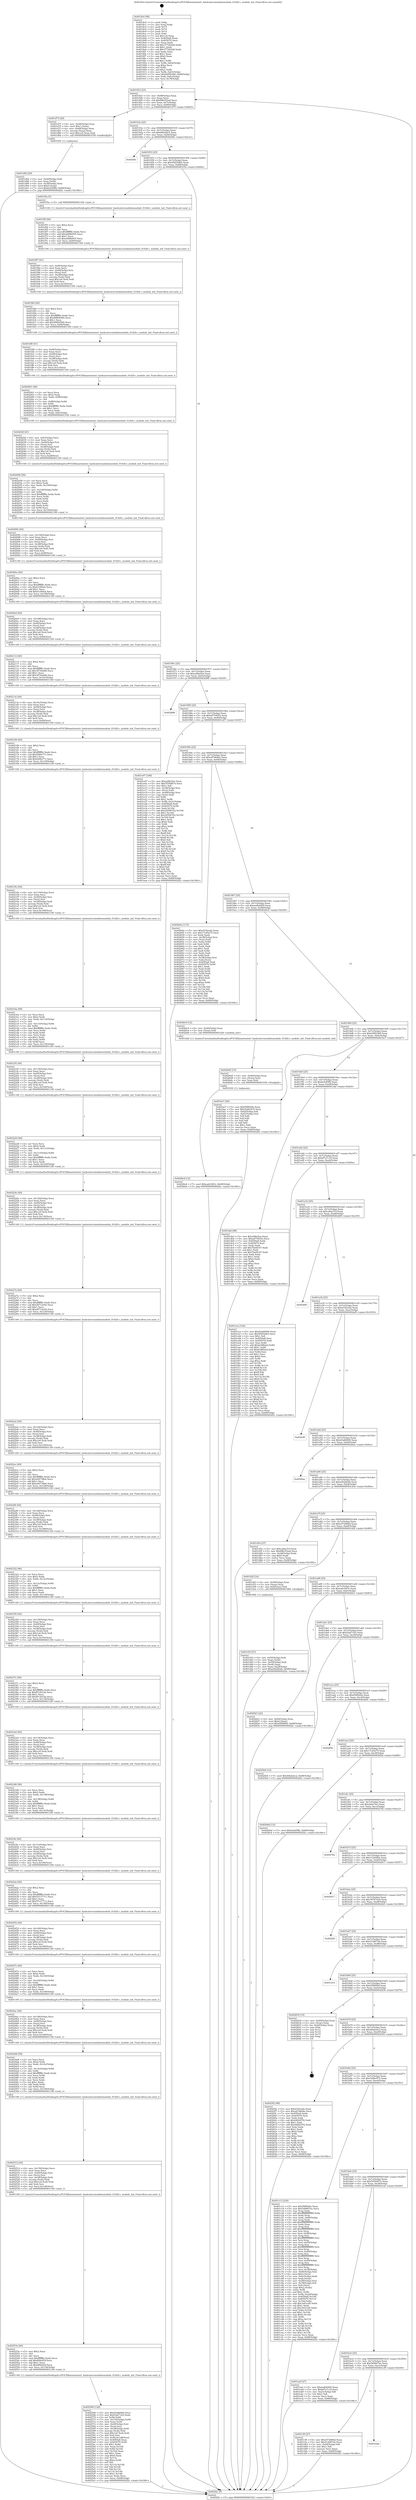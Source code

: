 digraph "0x4018c0" {
  label = "0x4018c0 (/mnt/c/Users/mathe/Desktop/tcc/POCII/binaries/extr_hashcatsrcmodulesmodule_01420.c_module_init_Final-ollvm.out::main(0))"
  labelloc = "t"
  node[shape=record]

  Entry [label="",width=0.3,height=0.3,shape=circle,fillcolor=black,style=filled]
  "0x401923" [label="{
     0x401923 [23]\l
     | [instrs]\l
     &nbsp;&nbsp;0x401923 \<+3\>: mov -0x68(%rbp),%eax\l
     &nbsp;&nbsp;0x401926 \<+2\>: mov %eax,%ecx\l
     &nbsp;&nbsp;0x401928 \<+6\>: sub $0x88b352ad,%ecx\l
     &nbsp;&nbsp;0x40192e \<+3\>: mov %eax,-0x7c(%rbp)\l
     &nbsp;&nbsp;0x401931 \<+3\>: mov %ecx,-0x80(%rbp)\l
     &nbsp;&nbsp;0x401934 \<+6\>: je 0000000000401d75 \<main+0x4b5\>\l
  }"]
  "0x401d75" [label="{
     0x401d75 [29]\l
     | [instrs]\l
     &nbsp;&nbsp;0x401d75 \<+4\>: mov -0x48(%rbp),%rax\l
     &nbsp;&nbsp;0x401d79 \<+6\>: movl $0x1,(%rax)\l
     &nbsp;&nbsp;0x401d7f \<+4\>: mov -0x48(%rbp),%rax\l
     &nbsp;&nbsp;0x401d83 \<+3\>: movslq (%rax),%rax\l
     &nbsp;&nbsp;0x401d86 \<+7\>: imul $0x1e0,%rax,%rdi\l
     &nbsp;&nbsp;0x401d8d \<+5\>: call 0000000000401050 \<malloc@plt\>\l
     | [calls]\l
     &nbsp;&nbsp;0x401050 \{1\} (unknown)\l
  }"]
  "0x40193a" [label="{
     0x40193a [25]\l
     | [instrs]\l
     &nbsp;&nbsp;0x40193a \<+5\>: jmp 000000000040193f \<main+0x7f\>\l
     &nbsp;&nbsp;0x40193f \<+3\>: mov -0x7c(%rbp),%eax\l
     &nbsp;&nbsp;0x401942 \<+5\>: sub $0x8dfcddc5,%eax\l
     &nbsp;&nbsp;0x401947 \<+6\>: mov %eax,-0x84(%rbp)\l
     &nbsp;&nbsp;0x40194d \<+6\>: je 00000000004026fc \<main+0xe3c\>\l
  }"]
  Exit [label="",width=0.3,height=0.3,shape=circle,fillcolor=black,style=filled,peripheries=2]
  "0x4026fc" [label="{
     0x4026fc\l
  }", style=dashed]
  "0x401953" [label="{
     0x401953 [25]\l
     | [instrs]\l
     &nbsp;&nbsp;0x401953 \<+5\>: jmp 0000000000401958 \<main+0x98\>\l
     &nbsp;&nbsp;0x401958 \<+3\>: mov -0x7c(%rbp),%eax\l
     &nbsp;&nbsp;0x40195b \<+5\>: sub $0x95d544b5,%eax\l
     &nbsp;&nbsp;0x401960 \<+6\>: mov %eax,-0x88(%rbp)\l
     &nbsp;&nbsp;0x401966 \<+6\>: je 0000000000401f5a \<main+0x69a\>\l
  }"]
  "0x4026e4" [label="{
     0x4026e4 [12]\l
     | [instrs]\l
     &nbsp;&nbsp;0x4026e4 \<+7\>: movl $0xeab1843c,-0x68(%rbp)\l
     &nbsp;&nbsp;0x4026eb \<+5\>: jmp 0000000000402f2c \<main+0x166c\>\l
  }"]
  "0x401f5a" [label="{
     0x401f5a [5]\l
     | [instrs]\l
     &nbsp;&nbsp;0x401f5a \<+5\>: call 0000000000401160 \<next_i\>\l
     | [calls]\l
     &nbsp;&nbsp;0x401160 \{1\} (/mnt/c/Users/mathe/Desktop/tcc/POCII/binaries/extr_hashcatsrcmodulesmodule_01420.c_module_init_Final-ollvm.out::next_i)\l
  }"]
  "0x40196c" [label="{
     0x40196c [25]\l
     | [instrs]\l
     &nbsp;&nbsp;0x40196c \<+5\>: jmp 0000000000401971 \<main+0xb1\>\l
     &nbsp;&nbsp;0x401971 \<+3\>: mov -0x7c(%rbp),%eax\l
     &nbsp;&nbsp;0x401974 \<+5\>: sub $0xa2f6a5ee,%eax\l
     &nbsp;&nbsp;0x401979 \<+6\>: mov %eax,-0x8c(%rbp)\l
     &nbsp;&nbsp;0x40197f \<+6\>: je 0000000000402888 \<main+0xfc8\>\l
  }"]
  "0x4026d5" [label="{
     0x4026d5 [15]\l
     | [instrs]\l
     &nbsp;&nbsp;0x4026d5 \<+4\>: mov -0x40(%rbp),%rax\l
     &nbsp;&nbsp;0x4026d9 \<+3\>: mov (%rax),%rax\l
     &nbsp;&nbsp;0x4026dc \<+3\>: mov %rax,%rdi\l
     &nbsp;&nbsp;0x4026df \<+5\>: call 0000000000401030 \<free@plt\>\l
     | [calls]\l
     &nbsp;&nbsp;0x401030 \{1\} (unknown)\l
  }"]
  "0x402888" [label="{
     0x402888\l
  }", style=dashed]
  "0x401985" [label="{
     0x401985 [25]\l
     | [instrs]\l
     &nbsp;&nbsp;0x401985 \<+5\>: jmp 000000000040198a \<main+0xca\>\l
     &nbsp;&nbsp;0x40198a \<+3\>: mov -0x7c(%rbp),%eax\l
     &nbsp;&nbsp;0x40198d \<+5\>: sub $0xad754052,%eax\l
     &nbsp;&nbsp;0x401992 \<+6\>: mov %eax,-0x90(%rbp)\l
     &nbsp;&nbsp;0x401998 \<+6\>: je 0000000000401e07 \<main+0x547\>\l
  }"]
  "0x402566" [label="{
     0x402566 [128]\l
     | [instrs]\l
     &nbsp;&nbsp;0x402566 \<+5\>: mov $0xd3a66000,%ecx\l
     &nbsp;&nbsp;0x40256b \<+5\>: mov $0xf3a671b5,%edx\l
     &nbsp;&nbsp;0x402570 \<+3\>: xor %r8d,%r8d\l
     &nbsp;&nbsp;0x402573 \<+7\>: mov -0x154(%rbp),%r9d\l
     &nbsp;&nbsp;0x40257a \<+4\>: imul %eax,%r9d\l
     &nbsp;&nbsp;0x40257e \<+4\>: mov -0x40(%rbp),%rsi\l
     &nbsp;&nbsp;0x402582 \<+3\>: mov (%rsi),%rsi\l
     &nbsp;&nbsp;0x402585 \<+4\>: mov -0x38(%rbp),%rdi\l
     &nbsp;&nbsp;0x402589 \<+3\>: movslq (%rdi),%rdi\l
     &nbsp;&nbsp;0x40258c \<+7\>: imul $0x1e0,%rdi,%rdi\l
     &nbsp;&nbsp;0x402593 \<+3\>: add %rdi,%rsi\l
     &nbsp;&nbsp;0x402596 \<+7\>: mov %r9d,0x1d8(%rsi)\l
     &nbsp;&nbsp;0x40259d \<+7\>: mov 0x4050a8,%eax\l
     &nbsp;&nbsp;0x4025a4 \<+8\>: mov 0x405070,%r9d\l
     &nbsp;&nbsp;0x4025ac \<+4\>: sub $0x1,%r8d\l
     &nbsp;&nbsp;0x4025b0 \<+3\>: mov %eax,%r10d\l
     &nbsp;&nbsp;0x4025b3 \<+3\>: add %r8d,%r10d\l
     &nbsp;&nbsp;0x4025b6 \<+4\>: imul %r10d,%eax\l
     &nbsp;&nbsp;0x4025ba \<+3\>: and $0x1,%eax\l
     &nbsp;&nbsp;0x4025bd \<+3\>: cmp $0x0,%eax\l
     &nbsp;&nbsp;0x4025c0 \<+4\>: sete %r11b\l
     &nbsp;&nbsp;0x4025c4 \<+4\>: cmp $0xa,%r9d\l
     &nbsp;&nbsp;0x4025c8 \<+3\>: setl %bl\l
     &nbsp;&nbsp;0x4025cb \<+3\>: mov %r11b,%r14b\l
     &nbsp;&nbsp;0x4025ce \<+3\>: and %bl,%r14b\l
     &nbsp;&nbsp;0x4025d1 \<+3\>: xor %bl,%r11b\l
     &nbsp;&nbsp;0x4025d4 \<+3\>: or %r11b,%r14b\l
     &nbsp;&nbsp;0x4025d7 \<+4\>: test $0x1,%r14b\l
     &nbsp;&nbsp;0x4025db \<+3\>: cmovne %edx,%ecx\l
     &nbsp;&nbsp;0x4025de \<+3\>: mov %ecx,-0x68(%rbp)\l
     &nbsp;&nbsp;0x4025e1 \<+5\>: jmp 0000000000402f2c \<main+0x166c\>\l
  }"]
  "0x401e07" [label="{
     0x401e07 [168]\l
     | [instrs]\l
     &nbsp;&nbsp;0x401e07 \<+5\>: mov $0xa2f6a5ee,%eax\l
     &nbsp;&nbsp;0x401e0c \<+5\>: mov $0x5559d67e,%ecx\l
     &nbsp;&nbsp;0x401e11 \<+2\>: mov $0x1,%dl\l
     &nbsp;&nbsp;0x401e13 \<+4\>: mov -0x38(%rbp),%rsi\l
     &nbsp;&nbsp;0x401e17 \<+2\>: mov (%rsi),%edi\l
     &nbsp;&nbsp;0x401e19 \<+4\>: mov -0x48(%rbp),%rsi\l
     &nbsp;&nbsp;0x401e1d \<+2\>: cmp (%rsi),%edi\l
     &nbsp;&nbsp;0x401e1f \<+4\>: setl %r8b\l
     &nbsp;&nbsp;0x401e23 \<+4\>: and $0x1,%r8b\l
     &nbsp;&nbsp;0x401e27 \<+4\>: mov %r8b,-0x21(%rbp)\l
     &nbsp;&nbsp;0x401e2b \<+7\>: mov 0x4050a8,%edi\l
     &nbsp;&nbsp;0x401e32 \<+8\>: mov 0x405070,%r9d\l
     &nbsp;&nbsp;0x401e3a \<+3\>: mov %edi,%r10d\l
     &nbsp;&nbsp;0x401e3d \<+7\>: add $0x24506762,%r10d\l
     &nbsp;&nbsp;0x401e44 \<+4\>: sub $0x1,%r10d\l
     &nbsp;&nbsp;0x401e48 \<+7\>: sub $0x24506762,%r10d\l
     &nbsp;&nbsp;0x401e4f \<+4\>: imul %r10d,%edi\l
     &nbsp;&nbsp;0x401e53 \<+3\>: and $0x1,%edi\l
     &nbsp;&nbsp;0x401e56 \<+3\>: cmp $0x0,%edi\l
     &nbsp;&nbsp;0x401e59 \<+4\>: sete %r8b\l
     &nbsp;&nbsp;0x401e5d \<+4\>: cmp $0xa,%r9d\l
     &nbsp;&nbsp;0x401e61 \<+4\>: setl %r11b\l
     &nbsp;&nbsp;0x401e65 \<+3\>: mov %r8b,%bl\l
     &nbsp;&nbsp;0x401e68 \<+3\>: xor $0xff,%bl\l
     &nbsp;&nbsp;0x401e6b \<+3\>: mov %r11b,%r14b\l
     &nbsp;&nbsp;0x401e6e \<+4\>: xor $0xff,%r14b\l
     &nbsp;&nbsp;0x401e72 \<+3\>: xor $0x0,%dl\l
     &nbsp;&nbsp;0x401e75 \<+3\>: mov %bl,%r15b\l
     &nbsp;&nbsp;0x401e78 \<+4\>: and $0x0,%r15b\l
     &nbsp;&nbsp;0x401e7c \<+3\>: and %dl,%r8b\l
     &nbsp;&nbsp;0x401e7f \<+3\>: mov %r14b,%r12b\l
     &nbsp;&nbsp;0x401e82 \<+4\>: and $0x0,%r12b\l
     &nbsp;&nbsp;0x401e86 \<+3\>: and %dl,%r11b\l
     &nbsp;&nbsp;0x401e89 \<+3\>: or %r8b,%r15b\l
     &nbsp;&nbsp;0x401e8c \<+3\>: or %r11b,%r12b\l
     &nbsp;&nbsp;0x401e8f \<+3\>: xor %r12b,%r15b\l
     &nbsp;&nbsp;0x401e92 \<+3\>: or %r14b,%bl\l
     &nbsp;&nbsp;0x401e95 \<+3\>: xor $0xff,%bl\l
     &nbsp;&nbsp;0x401e98 \<+3\>: or $0x0,%dl\l
     &nbsp;&nbsp;0x401e9b \<+2\>: and %dl,%bl\l
     &nbsp;&nbsp;0x401e9d \<+3\>: or %bl,%r15b\l
     &nbsp;&nbsp;0x401ea0 \<+4\>: test $0x1,%r15b\l
     &nbsp;&nbsp;0x401ea4 \<+3\>: cmovne %ecx,%eax\l
     &nbsp;&nbsp;0x401ea7 \<+3\>: mov %eax,-0x68(%rbp)\l
     &nbsp;&nbsp;0x401eaa \<+5\>: jmp 0000000000402f2c \<main+0x166c\>\l
  }"]
  "0x40199e" [label="{
     0x40199e [25]\l
     | [instrs]\l
     &nbsp;&nbsp;0x40199e \<+5\>: jmp 00000000004019a3 \<main+0xe3\>\l
     &nbsp;&nbsp;0x4019a3 \<+3\>: mov -0x7c(%rbp),%eax\l
     &nbsp;&nbsp;0x4019a6 \<+5\>: sub $0xad7d6d4e,%eax\l
     &nbsp;&nbsp;0x4019ab \<+6\>: mov %eax,-0x94(%rbp)\l
     &nbsp;&nbsp;0x4019b1 \<+6\>: je 000000000040264a \<main+0xd8a\>\l
  }"]
  "0x40253e" [label="{
     0x40253e [40]\l
     | [instrs]\l
     &nbsp;&nbsp;0x40253e \<+5\>: mov $0x2,%ecx\l
     &nbsp;&nbsp;0x402543 \<+1\>: cltd\l
     &nbsp;&nbsp;0x402544 \<+2\>: idiv %ecx\l
     &nbsp;&nbsp;0x402546 \<+6\>: imul $0xfffffffe,%edx,%ecx\l
     &nbsp;&nbsp;0x40254c \<+6\>: add $0x80b025f,%ecx\l
     &nbsp;&nbsp;0x402552 \<+3\>: add $0x1,%ecx\l
     &nbsp;&nbsp;0x402555 \<+6\>: sub $0x80b025f,%ecx\l
     &nbsp;&nbsp;0x40255b \<+6\>: mov %ecx,-0x154(%rbp)\l
     &nbsp;&nbsp;0x402561 \<+5\>: call 0000000000401160 \<next_i\>\l
     | [calls]\l
     &nbsp;&nbsp;0x401160 \{1\} (/mnt/c/Users/mathe/Desktop/tcc/POCII/binaries/extr_hashcatsrcmodulesmodule_01420.c_module_init_Final-ollvm.out::next_i)\l
  }"]
  "0x40264a" [label="{
     0x40264a [115]\l
     | [instrs]\l
     &nbsp;&nbsp;0x40264a \<+5\>: mov $0xd33fced2,%eax\l
     &nbsp;&nbsp;0x40264f \<+5\>: mov $0x17cd5a75,%ecx\l
     &nbsp;&nbsp;0x402654 \<+2\>: xor %edx,%edx\l
     &nbsp;&nbsp;0x402656 \<+4\>: mov -0x38(%rbp),%rsi\l
     &nbsp;&nbsp;0x40265a \<+2\>: mov (%rsi),%edi\l
     &nbsp;&nbsp;0x40265c \<+3\>: mov %edx,%r8d\l
     &nbsp;&nbsp;0x40265f \<+3\>: sub %edi,%r8d\l
     &nbsp;&nbsp;0x402662 \<+2\>: mov %edx,%edi\l
     &nbsp;&nbsp;0x402664 \<+3\>: sub $0x1,%edi\l
     &nbsp;&nbsp;0x402667 \<+3\>: add %edi,%r8d\l
     &nbsp;&nbsp;0x40266a \<+2\>: mov %edx,%edi\l
     &nbsp;&nbsp;0x40266c \<+3\>: sub %r8d,%edi\l
     &nbsp;&nbsp;0x40266f \<+4\>: mov -0x38(%rbp),%rsi\l
     &nbsp;&nbsp;0x402673 \<+2\>: mov %edi,(%rsi)\l
     &nbsp;&nbsp;0x402675 \<+7\>: mov 0x4050a8,%edi\l
     &nbsp;&nbsp;0x40267c \<+8\>: mov 0x405070,%r8d\l
     &nbsp;&nbsp;0x402684 \<+3\>: sub $0x1,%edx\l
     &nbsp;&nbsp;0x402687 \<+3\>: mov %edi,%r9d\l
     &nbsp;&nbsp;0x40268a \<+3\>: add %edx,%r9d\l
     &nbsp;&nbsp;0x40268d \<+4\>: imul %r9d,%edi\l
     &nbsp;&nbsp;0x402691 \<+3\>: and $0x1,%edi\l
     &nbsp;&nbsp;0x402694 \<+3\>: cmp $0x0,%edi\l
     &nbsp;&nbsp;0x402697 \<+4\>: sete %r10b\l
     &nbsp;&nbsp;0x40269b \<+4\>: cmp $0xa,%r8d\l
     &nbsp;&nbsp;0x40269f \<+4\>: setl %r11b\l
     &nbsp;&nbsp;0x4026a3 \<+3\>: mov %r10b,%bl\l
     &nbsp;&nbsp;0x4026a6 \<+3\>: and %r11b,%bl\l
     &nbsp;&nbsp;0x4026a9 \<+3\>: xor %r11b,%r10b\l
     &nbsp;&nbsp;0x4026ac \<+3\>: or %r10b,%bl\l
     &nbsp;&nbsp;0x4026af \<+3\>: test $0x1,%bl\l
     &nbsp;&nbsp;0x4026b2 \<+3\>: cmovne %ecx,%eax\l
     &nbsp;&nbsp;0x4026b5 \<+3\>: mov %eax,-0x68(%rbp)\l
     &nbsp;&nbsp;0x4026b8 \<+5\>: jmp 0000000000402f2c \<main+0x166c\>\l
  }"]
  "0x4019b7" [label="{
     0x4019b7 [25]\l
     | [instrs]\l
     &nbsp;&nbsp;0x4019b7 \<+5\>: jmp 00000000004019bc \<main+0xfc\>\l
     &nbsp;&nbsp;0x4019bc \<+3\>: mov -0x7c(%rbp),%eax\l
     &nbsp;&nbsp;0x4019bf \<+5\>: sub $0xaedb4409,%eax\l
     &nbsp;&nbsp;0x4019c4 \<+6\>: mov %eax,-0x98(%rbp)\l
     &nbsp;&nbsp;0x4019ca \<+6\>: je 00000000004026c9 \<main+0xe09\>\l
  }"]
  "0x402512" [label="{
     0x402512 [44]\l
     | [instrs]\l
     &nbsp;&nbsp;0x402512 \<+6\>: mov -0x150(%rbp),%ecx\l
     &nbsp;&nbsp;0x402518 \<+3\>: imul %eax,%ecx\l
     &nbsp;&nbsp;0x40251b \<+4\>: mov -0x40(%rbp),%rsi\l
     &nbsp;&nbsp;0x40251f \<+3\>: mov (%rsi),%rsi\l
     &nbsp;&nbsp;0x402522 \<+4\>: mov -0x38(%rbp),%rdi\l
     &nbsp;&nbsp;0x402526 \<+3\>: movslq (%rdi),%rdi\l
     &nbsp;&nbsp;0x402529 \<+7\>: imul $0x1e0,%rdi,%rdi\l
     &nbsp;&nbsp;0x402530 \<+3\>: add %rdi,%rsi\l
     &nbsp;&nbsp;0x402533 \<+6\>: mov %ecx,0x1d4(%rsi)\l
     &nbsp;&nbsp;0x402539 \<+5\>: call 0000000000401160 \<next_i\>\l
     | [calls]\l
     &nbsp;&nbsp;0x401160 \{1\} (/mnt/c/Users/mathe/Desktop/tcc/POCII/binaries/extr_hashcatsrcmodulesmodule_01420.c_module_init_Final-ollvm.out::next_i)\l
  }"]
  "0x4026c9" [label="{
     0x4026c9 [12]\l
     | [instrs]\l
     &nbsp;&nbsp;0x4026c9 \<+4\>: mov -0x40(%rbp),%rax\l
     &nbsp;&nbsp;0x4026cd \<+3\>: mov (%rax),%rdi\l
     &nbsp;&nbsp;0x4026d0 \<+5\>: call 0000000000401420 \<module_init\>\l
     | [calls]\l
     &nbsp;&nbsp;0x401420 \{1\} (/mnt/c/Users/mathe/Desktop/tcc/POCII/binaries/extr_hashcatsrcmodulesmodule_01420.c_module_init_Final-ollvm.out::module_init)\l
  }"]
  "0x4019d0" [label="{
     0x4019d0 [25]\l
     | [instrs]\l
     &nbsp;&nbsp;0x4019d0 \<+5\>: jmp 00000000004019d5 \<main+0x115\>\l
     &nbsp;&nbsp;0x4019d5 \<+3\>: mov -0x7c(%rbp),%eax\l
     &nbsp;&nbsp;0x4019d8 \<+5\>: sub $0xb49f2368,%eax\l
     &nbsp;&nbsp;0x4019dd \<+6\>: mov %eax,-0x9c(%rbp)\l
     &nbsp;&nbsp;0x4019e3 \<+6\>: je 0000000000401be7 \<main+0x327\>\l
  }"]
  "0x4024d8" [label="{
     0x4024d8 [58]\l
     | [instrs]\l
     &nbsp;&nbsp;0x4024d8 \<+2\>: xor %ecx,%ecx\l
     &nbsp;&nbsp;0x4024da \<+5\>: mov $0x2,%edx\l
     &nbsp;&nbsp;0x4024df \<+6\>: mov %edx,-0x14c(%rbp)\l
     &nbsp;&nbsp;0x4024e5 \<+1\>: cltd\l
     &nbsp;&nbsp;0x4024e6 \<+7\>: mov -0x14c(%rbp),%r8d\l
     &nbsp;&nbsp;0x4024ed \<+3\>: idiv %r8d\l
     &nbsp;&nbsp;0x4024f0 \<+6\>: imul $0xfffffffe,%edx,%edx\l
     &nbsp;&nbsp;0x4024f6 \<+3\>: mov %ecx,%r9d\l
     &nbsp;&nbsp;0x4024f9 \<+3\>: sub %edx,%r9d\l
     &nbsp;&nbsp;0x4024fc \<+2\>: mov %ecx,%edx\l
     &nbsp;&nbsp;0x4024fe \<+3\>: sub $0x1,%edx\l
     &nbsp;&nbsp;0x402501 \<+3\>: add %edx,%r9d\l
     &nbsp;&nbsp;0x402504 \<+3\>: sub %r9d,%ecx\l
     &nbsp;&nbsp;0x402507 \<+6\>: mov %ecx,-0x150(%rbp)\l
     &nbsp;&nbsp;0x40250d \<+5\>: call 0000000000401160 \<next_i\>\l
     | [calls]\l
     &nbsp;&nbsp;0x401160 \{1\} (/mnt/c/Users/mathe/Desktop/tcc/POCII/binaries/extr_hashcatsrcmodulesmodule_01420.c_module_init_Final-ollvm.out::next_i)\l
  }"]
  "0x401be7" [label="{
     0x401be7 [44]\l
     | [instrs]\l
     &nbsp;&nbsp;0x401be7 \<+5\>: mov $0xf59f020a,%eax\l
     &nbsp;&nbsp;0x401bec \<+5\>: mov $0x52dbc974,%ecx\l
     &nbsp;&nbsp;0x401bf1 \<+3\>: mov -0x62(%rbp),%dl\l
     &nbsp;&nbsp;0x401bf4 \<+4\>: mov -0x61(%rbp),%sil\l
     &nbsp;&nbsp;0x401bf8 \<+3\>: mov %dl,%dil\l
     &nbsp;&nbsp;0x401bfb \<+3\>: and %sil,%dil\l
     &nbsp;&nbsp;0x401bfe \<+3\>: xor %sil,%dl\l
     &nbsp;&nbsp;0x401c01 \<+3\>: or %dl,%dil\l
     &nbsp;&nbsp;0x401c04 \<+4\>: test $0x1,%dil\l
     &nbsp;&nbsp;0x401c08 \<+3\>: cmovne %ecx,%eax\l
     &nbsp;&nbsp;0x401c0b \<+3\>: mov %eax,-0x68(%rbp)\l
     &nbsp;&nbsp;0x401c0e \<+5\>: jmp 0000000000402f2c \<main+0x166c\>\l
  }"]
  "0x4019e9" [label="{
     0x4019e9 [25]\l
     | [instrs]\l
     &nbsp;&nbsp;0x4019e9 \<+5\>: jmp 00000000004019ee \<main+0x12e\>\l
     &nbsp;&nbsp;0x4019ee \<+3\>: mov -0x7c(%rbp),%eax\l
     &nbsp;&nbsp;0x4019f1 \<+5\>: sub $0xbcbd5ff2,%eax\l
     &nbsp;&nbsp;0x4019f6 \<+6\>: mov %eax,-0xa0(%rbp)\l
     &nbsp;&nbsp;0x4019fc \<+6\>: je 0000000000401daf \<main+0x4ef\>\l
  }"]
  "0x402f2c" [label="{
     0x402f2c [5]\l
     | [instrs]\l
     &nbsp;&nbsp;0x402f2c \<+5\>: jmp 0000000000401923 \<main+0x63\>\l
  }"]
  "0x4018c0" [label="{
     0x4018c0 [99]\l
     | [instrs]\l
     &nbsp;&nbsp;0x4018c0 \<+1\>: push %rbp\l
     &nbsp;&nbsp;0x4018c1 \<+3\>: mov %rsp,%rbp\l
     &nbsp;&nbsp;0x4018c4 \<+2\>: push %r15\l
     &nbsp;&nbsp;0x4018c6 \<+2\>: push %r14\l
     &nbsp;&nbsp;0x4018c8 \<+2\>: push %r12\l
     &nbsp;&nbsp;0x4018ca \<+1\>: push %rbx\l
     &nbsp;&nbsp;0x4018cb \<+7\>: sub $0x1c0,%rsp\l
     &nbsp;&nbsp;0x4018d2 \<+7\>: mov 0x4050a8,%eax\l
     &nbsp;&nbsp;0x4018d9 \<+7\>: mov 0x405070,%ecx\l
     &nbsp;&nbsp;0x4018e0 \<+2\>: mov %eax,%edx\l
     &nbsp;&nbsp;0x4018e2 \<+6\>: add $0x377262dd,%edx\l
     &nbsp;&nbsp;0x4018e8 \<+3\>: sub $0x1,%edx\l
     &nbsp;&nbsp;0x4018eb \<+6\>: sub $0x377262dd,%edx\l
     &nbsp;&nbsp;0x4018f1 \<+3\>: imul %edx,%eax\l
     &nbsp;&nbsp;0x4018f4 \<+3\>: and $0x1,%eax\l
     &nbsp;&nbsp;0x4018f7 \<+3\>: cmp $0x0,%eax\l
     &nbsp;&nbsp;0x4018fa \<+4\>: sete %r8b\l
     &nbsp;&nbsp;0x4018fe \<+4\>: and $0x1,%r8b\l
     &nbsp;&nbsp;0x401902 \<+4\>: mov %r8b,-0x62(%rbp)\l
     &nbsp;&nbsp;0x401906 \<+3\>: cmp $0xa,%ecx\l
     &nbsp;&nbsp;0x401909 \<+4\>: setl %r8b\l
     &nbsp;&nbsp;0x40190d \<+4\>: and $0x1,%r8b\l
     &nbsp;&nbsp;0x401911 \<+4\>: mov %r8b,-0x61(%rbp)\l
     &nbsp;&nbsp;0x401915 \<+7\>: movl $0xb49f2368,-0x68(%rbp)\l
     &nbsp;&nbsp;0x40191c \<+3\>: mov %edi,-0x6c(%rbp)\l
     &nbsp;&nbsp;0x40191f \<+4\>: mov %rsi,-0x78(%rbp)\l
  }"]
  "0x4024ac" [label="{
     0x4024ac [44]\l
     | [instrs]\l
     &nbsp;&nbsp;0x4024ac \<+6\>: mov -0x148(%rbp),%ecx\l
     &nbsp;&nbsp;0x4024b2 \<+3\>: imul %eax,%ecx\l
     &nbsp;&nbsp;0x4024b5 \<+4\>: mov -0x40(%rbp),%rsi\l
     &nbsp;&nbsp;0x4024b9 \<+3\>: mov (%rsi),%rsi\l
     &nbsp;&nbsp;0x4024bc \<+4\>: mov -0x38(%rbp),%rdi\l
     &nbsp;&nbsp;0x4024c0 \<+3\>: movslq (%rdi),%rdi\l
     &nbsp;&nbsp;0x4024c3 \<+7\>: imul $0x1e0,%rdi,%rdi\l
     &nbsp;&nbsp;0x4024ca \<+3\>: add %rdi,%rsi\l
     &nbsp;&nbsp;0x4024cd \<+6\>: mov %ecx,0x1d0(%rsi)\l
     &nbsp;&nbsp;0x4024d3 \<+5\>: call 0000000000401160 \<next_i\>\l
     | [calls]\l
     &nbsp;&nbsp;0x401160 \{1\} (/mnt/c/Users/mathe/Desktop/tcc/POCII/binaries/extr_hashcatsrcmodulesmodule_01420.c_module_init_Final-ollvm.out::next_i)\l
  }"]
  "0x401daf" [label="{
     0x401daf [88]\l
     | [instrs]\l
     &nbsp;&nbsp;0x401daf \<+5\>: mov $0xa2f6a5ee,%eax\l
     &nbsp;&nbsp;0x401db4 \<+5\>: mov $0xad754052,%ecx\l
     &nbsp;&nbsp;0x401db9 \<+7\>: mov 0x4050a8,%edx\l
     &nbsp;&nbsp;0x401dc0 \<+7\>: mov 0x405070,%esi\l
     &nbsp;&nbsp;0x401dc7 \<+2\>: mov %edx,%edi\l
     &nbsp;&nbsp;0x401dc9 \<+6\>: add $0x7befd167,%edi\l
     &nbsp;&nbsp;0x401dcf \<+3\>: sub $0x1,%edi\l
     &nbsp;&nbsp;0x401dd2 \<+6\>: sub $0x7befd167,%edi\l
     &nbsp;&nbsp;0x401dd8 \<+3\>: imul %edi,%edx\l
     &nbsp;&nbsp;0x401ddb \<+3\>: and $0x1,%edx\l
     &nbsp;&nbsp;0x401dde \<+3\>: cmp $0x0,%edx\l
     &nbsp;&nbsp;0x401de1 \<+4\>: sete %r8b\l
     &nbsp;&nbsp;0x401de5 \<+3\>: cmp $0xa,%esi\l
     &nbsp;&nbsp;0x401de8 \<+4\>: setl %r9b\l
     &nbsp;&nbsp;0x401dec \<+3\>: mov %r8b,%r10b\l
     &nbsp;&nbsp;0x401def \<+3\>: and %r9b,%r10b\l
     &nbsp;&nbsp;0x401df2 \<+3\>: xor %r9b,%r8b\l
     &nbsp;&nbsp;0x401df5 \<+3\>: or %r8b,%r10b\l
     &nbsp;&nbsp;0x401df8 \<+4\>: test $0x1,%r10b\l
     &nbsp;&nbsp;0x401dfc \<+3\>: cmovne %ecx,%eax\l
     &nbsp;&nbsp;0x401dff \<+3\>: mov %eax,-0x68(%rbp)\l
     &nbsp;&nbsp;0x401e02 \<+5\>: jmp 0000000000402f2c \<main+0x166c\>\l
  }"]
  "0x401a02" [label="{
     0x401a02 [25]\l
     | [instrs]\l
     &nbsp;&nbsp;0x401a02 \<+5\>: jmp 0000000000401a07 \<main+0x147\>\l
     &nbsp;&nbsp;0x401a07 \<+3\>: mov -0x7c(%rbp),%eax\l
     &nbsp;&nbsp;0x401a0a \<+5\>: sub $0xbf7a7c19,%eax\l
     &nbsp;&nbsp;0x401a0f \<+6\>: mov %eax,-0xa4(%rbp)\l
     &nbsp;&nbsp;0x401a15 \<+6\>: je 0000000000401eca \<main+0x60a\>\l
  }"]
  "0x40247e" [label="{
     0x40247e [46]\l
     | [instrs]\l
     &nbsp;&nbsp;0x40247e \<+2\>: xor %ecx,%ecx\l
     &nbsp;&nbsp;0x402480 \<+5\>: mov $0x2,%edx\l
     &nbsp;&nbsp;0x402485 \<+6\>: mov %edx,-0x144(%rbp)\l
     &nbsp;&nbsp;0x40248b \<+1\>: cltd\l
     &nbsp;&nbsp;0x40248c \<+7\>: mov -0x144(%rbp),%r8d\l
     &nbsp;&nbsp;0x402493 \<+3\>: idiv %r8d\l
     &nbsp;&nbsp;0x402496 \<+6\>: imul $0xfffffffe,%edx,%edx\l
     &nbsp;&nbsp;0x40249c \<+3\>: sub $0x1,%ecx\l
     &nbsp;&nbsp;0x40249f \<+2\>: sub %ecx,%edx\l
     &nbsp;&nbsp;0x4024a1 \<+6\>: mov %edx,-0x148(%rbp)\l
     &nbsp;&nbsp;0x4024a7 \<+5\>: call 0000000000401160 \<next_i\>\l
     | [calls]\l
     &nbsp;&nbsp;0x401160 \{1\} (/mnt/c/Users/mathe/Desktop/tcc/POCII/binaries/extr_hashcatsrcmodulesmodule_01420.c_module_init_Final-ollvm.out::next_i)\l
  }"]
  "0x401eca" [label="{
     0x401eca [144]\l
     | [instrs]\l
     &nbsp;&nbsp;0x401eca \<+5\>: mov $0xd3a66000,%eax\l
     &nbsp;&nbsp;0x401ecf \<+5\>: mov $0x95d544b5,%ecx\l
     &nbsp;&nbsp;0x401ed4 \<+2\>: mov $0x1,%dl\l
     &nbsp;&nbsp;0x401ed6 \<+7\>: mov 0x4050a8,%esi\l
     &nbsp;&nbsp;0x401edd \<+7\>: mov 0x405070,%edi\l
     &nbsp;&nbsp;0x401ee4 \<+3\>: mov %esi,%r8d\l
     &nbsp;&nbsp;0x401ee7 \<+7\>: add $0x6c9f82ed,%r8d\l
     &nbsp;&nbsp;0x401eee \<+4\>: sub $0x1,%r8d\l
     &nbsp;&nbsp;0x401ef2 \<+7\>: sub $0x6c9f82ed,%r8d\l
     &nbsp;&nbsp;0x401ef9 \<+4\>: imul %r8d,%esi\l
     &nbsp;&nbsp;0x401efd \<+3\>: and $0x1,%esi\l
     &nbsp;&nbsp;0x401f00 \<+3\>: cmp $0x0,%esi\l
     &nbsp;&nbsp;0x401f03 \<+4\>: sete %r9b\l
     &nbsp;&nbsp;0x401f07 \<+3\>: cmp $0xa,%edi\l
     &nbsp;&nbsp;0x401f0a \<+4\>: setl %r10b\l
     &nbsp;&nbsp;0x401f0e \<+3\>: mov %r9b,%r11b\l
     &nbsp;&nbsp;0x401f11 \<+4\>: xor $0xff,%r11b\l
     &nbsp;&nbsp;0x401f15 \<+3\>: mov %r10b,%bl\l
     &nbsp;&nbsp;0x401f18 \<+3\>: xor $0xff,%bl\l
     &nbsp;&nbsp;0x401f1b \<+3\>: xor $0x0,%dl\l
     &nbsp;&nbsp;0x401f1e \<+3\>: mov %r11b,%r14b\l
     &nbsp;&nbsp;0x401f21 \<+4\>: and $0x0,%r14b\l
     &nbsp;&nbsp;0x401f25 \<+3\>: and %dl,%r9b\l
     &nbsp;&nbsp;0x401f28 \<+3\>: mov %bl,%r15b\l
     &nbsp;&nbsp;0x401f2b \<+4\>: and $0x0,%r15b\l
     &nbsp;&nbsp;0x401f2f \<+3\>: and %dl,%r10b\l
     &nbsp;&nbsp;0x401f32 \<+3\>: or %r9b,%r14b\l
     &nbsp;&nbsp;0x401f35 \<+3\>: or %r10b,%r15b\l
     &nbsp;&nbsp;0x401f38 \<+3\>: xor %r15b,%r14b\l
     &nbsp;&nbsp;0x401f3b \<+3\>: or %bl,%r11b\l
     &nbsp;&nbsp;0x401f3e \<+4\>: xor $0xff,%r11b\l
     &nbsp;&nbsp;0x401f42 \<+3\>: or $0x0,%dl\l
     &nbsp;&nbsp;0x401f45 \<+3\>: and %dl,%r11b\l
     &nbsp;&nbsp;0x401f48 \<+3\>: or %r11b,%r14b\l
     &nbsp;&nbsp;0x401f4b \<+4\>: test $0x1,%r14b\l
     &nbsp;&nbsp;0x401f4f \<+3\>: cmovne %ecx,%eax\l
     &nbsp;&nbsp;0x401f52 \<+3\>: mov %eax,-0x68(%rbp)\l
     &nbsp;&nbsp;0x401f55 \<+5\>: jmp 0000000000402f2c \<main+0x166c\>\l
  }"]
  "0x401a1b" [label="{
     0x401a1b [25]\l
     | [instrs]\l
     &nbsp;&nbsp;0x401a1b \<+5\>: jmp 0000000000401a20 \<main+0x160\>\l
     &nbsp;&nbsp;0x401a20 \<+3\>: mov -0x7c(%rbp),%eax\l
     &nbsp;&nbsp;0x401a23 \<+5\>: sub $0xc26ac51f,%eax\l
     &nbsp;&nbsp;0x401a28 \<+6\>: mov %eax,-0xa8(%rbp)\l
     &nbsp;&nbsp;0x401a2e \<+6\>: je 00000000004026f0 \<main+0xe30\>\l
  }"]
  "0x402452" [label="{
     0x402452 [44]\l
     | [instrs]\l
     &nbsp;&nbsp;0x402452 \<+6\>: mov -0x140(%rbp),%ecx\l
     &nbsp;&nbsp;0x402458 \<+3\>: imul %eax,%ecx\l
     &nbsp;&nbsp;0x40245b \<+4\>: mov -0x40(%rbp),%rsi\l
     &nbsp;&nbsp;0x40245f \<+3\>: mov (%rsi),%rsi\l
     &nbsp;&nbsp;0x402462 \<+4\>: mov -0x38(%rbp),%rdi\l
     &nbsp;&nbsp;0x402466 \<+3\>: movslq (%rdi),%rdi\l
     &nbsp;&nbsp;0x402469 \<+7\>: imul $0x1e0,%rdi,%rdi\l
     &nbsp;&nbsp;0x402470 \<+3\>: add %rdi,%rsi\l
     &nbsp;&nbsp;0x402473 \<+6\>: mov %ecx,0x198(%rsi)\l
     &nbsp;&nbsp;0x402479 \<+5\>: call 0000000000401160 \<next_i\>\l
     | [calls]\l
     &nbsp;&nbsp;0x401160 \{1\} (/mnt/c/Users/mathe/Desktop/tcc/POCII/binaries/extr_hashcatsrcmodulesmodule_01420.c_module_init_Final-ollvm.out::next_i)\l
  }"]
  "0x4026f0" [label="{
     0x4026f0\l
  }", style=dashed]
  "0x401a34" [label="{
     0x401a34 [25]\l
     | [instrs]\l
     &nbsp;&nbsp;0x401a34 \<+5\>: jmp 0000000000401a39 \<main+0x179\>\l
     &nbsp;&nbsp;0x401a39 \<+3\>: mov -0x7c(%rbp),%eax\l
     &nbsp;&nbsp;0x401a3c \<+5\>: sub $0xd33fced2,%eax\l
     &nbsp;&nbsp;0x401a41 \<+6\>: mov %eax,-0xac(%rbp)\l
     &nbsp;&nbsp;0x401a47 \<+6\>: je 0000000000402ef9 \<main+0x1639\>\l
  }"]
  "0x40242a" [label="{
     0x40242a [40]\l
     | [instrs]\l
     &nbsp;&nbsp;0x40242a \<+5\>: mov $0x2,%ecx\l
     &nbsp;&nbsp;0x40242f \<+1\>: cltd\l
     &nbsp;&nbsp;0x402430 \<+2\>: idiv %ecx\l
     &nbsp;&nbsp;0x402432 \<+6\>: imul $0xfffffffe,%edx,%ecx\l
     &nbsp;&nbsp;0x402438 \<+6\>: add $0x55137711,%ecx\l
     &nbsp;&nbsp;0x40243e \<+3\>: add $0x1,%ecx\l
     &nbsp;&nbsp;0x402441 \<+6\>: sub $0x55137711,%ecx\l
     &nbsp;&nbsp;0x402447 \<+6\>: mov %ecx,-0x140(%rbp)\l
     &nbsp;&nbsp;0x40244d \<+5\>: call 0000000000401160 \<next_i\>\l
     | [calls]\l
     &nbsp;&nbsp;0x401160 \{1\} (/mnt/c/Users/mathe/Desktop/tcc/POCII/binaries/extr_hashcatsrcmodulesmodule_01420.c_module_init_Final-ollvm.out::next_i)\l
  }"]
  "0x402ef9" [label="{
     0x402ef9\l
  }", style=dashed]
  "0x401a4d" [label="{
     0x401a4d [25]\l
     | [instrs]\l
     &nbsp;&nbsp;0x401a4d \<+5\>: jmp 0000000000401a52 \<main+0x192\>\l
     &nbsp;&nbsp;0x401a52 \<+3\>: mov -0x7c(%rbp),%eax\l
     &nbsp;&nbsp;0x401a55 \<+5\>: sub $0xd3a66000,%eax\l
     &nbsp;&nbsp;0x401a5a \<+6\>: mov %eax,-0xb0(%rbp)\l
     &nbsp;&nbsp;0x401a60 \<+6\>: je 00000000004028aa \<main+0xfea\>\l
  }"]
  "0x4023fe" [label="{
     0x4023fe [44]\l
     | [instrs]\l
     &nbsp;&nbsp;0x4023fe \<+6\>: mov -0x13c(%rbp),%ecx\l
     &nbsp;&nbsp;0x402404 \<+3\>: imul %eax,%ecx\l
     &nbsp;&nbsp;0x402407 \<+4\>: mov -0x40(%rbp),%rsi\l
     &nbsp;&nbsp;0x40240b \<+3\>: mov (%rsi),%rsi\l
     &nbsp;&nbsp;0x40240e \<+4\>: mov -0x38(%rbp),%rdi\l
     &nbsp;&nbsp;0x402412 \<+3\>: movslq (%rdi),%rdi\l
     &nbsp;&nbsp;0x402415 \<+7\>: imul $0x1e0,%rdi,%rdi\l
     &nbsp;&nbsp;0x40241c \<+3\>: add %rdi,%rsi\l
     &nbsp;&nbsp;0x40241f \<+6\>: mov %ecx,0x194(%rsi)\l
     &nbsp;&nbsp;0x402425 \<+5\>: call 0000000000401160 \<next_i\>\l
     | [calls]\l
     &nbsp;&nbsp;0x401160 \{1\} (/mnt/c/Users/mathe/Desktop/tcc/POCII/binaries/extr_hashcatsrcmodulesmodule_01420.c_module_init_Final-ollvm.out::next_i)\l
  }"]
  "0x4028aa" [label="{
     0x4028aa\l
  }", style=dashed]
  "0x401a66" [label="{
     0x401a66 [25]\l
     | [instrs]\l
     &nbsp;&nbsp;0x401a66 \<+5\>: jmp 0000000000401a6b \<main+0x1ab\>\l
     &nbsp;&nbsp;0x401a6b \<+3\>: mov -0x7c(%rbp),%eax\l
     &nbsp;&nbsp;0x401a6e \<+5\>: sub $0xe042bb26,%eax\l
     &nbsp;&nbsp;0x401a73 \<+6\>: mov %eax,-0xb4(%rbp)\l
     &nbsp;&nbsp;0x401a79 \<+6\>: je 0000000000401d5a \<main+0x49a\>\l
  }"]
  "0x4023d0" [label="{
     0x4023d0 [46]\l
     | [instrs]\l
     &nbsp;&nbsp;0x4023d0 \<+2\>: xor %ecx,%ecx\l
     &nbsp;&nbsp;0x4023d2 \<+5\>: mov $0x2,%edx\l
     &nbsp;&nbsp;0x4023d7 \<+6\>: mov %edx,-0x138(%rbp)\l
     &nbsp;&nbsp;0x4023dd \<+1\>: cltd\l
     &nbsp;&nbsp;0x4023de \<+7\>: mov -0x138(%rbp),%r8d\l
     &nbsp;&nbsp;0x4023e5 \<+3\>: idiv %r8d\l
     &nbsp;&nbsp;0x4023e8 \<+6\>: imul $0xfffffffe,%edx,%edx\l
     &nbsp;&nbsp;0x4023ee \<+3\>: sub $0x1,%ecx\l
     &nbsp;&nbsp;0x4023f1 \<+2\>: sub %ecx,%edx\l
     &nbsp;&nbsp;0x4023f3 \<+6\>: mov %edx,-0x13c(%rbp)\l
     &nbsp;&nbsp;0x4023f9 \<+5\>: call 0000000000401160 \<next_i\>\l
     | [calls]\l
     &nbsp;&nbsp;0x401160 \{1\} (/mnt/c/Users/mathe/Desktop/tcc/POCII/binaries/extr_hashcatsrcmodulesmodule_01420.c_module_init_Final-ollvm.out::next_i)\l
  }"]
  "0x401d5a" [label="{
     0x401d5a [27]\l
     | [instrs]\l
     &nbsp;&nbsp;0x401d5a \<+5\>: mov $0xc26ac51f,%eax\l
     &nbsp;&nbsp;0x401d5f \<+5\>: mov $0x88b352ad,%ecx\l
     &nbsp;&nbsp;0x401d64 \<+3\>: mov -0x28(%rbp),%edx\l
     &nbsp;&nbsp;0x401d67 \<+3\>: cmp $0x0,%edx\l
     &nbsp;&nbsp;0x401d6a \<+3\>: cmove %ecx,%eax\l
     &nbsp;&nbsp;0x401d6d \<+3\>: mov %eax,-0x68(%rbp)\l
     &nbsp;&nbsp;0x401d70 \<+5\>: jmp 0000000000402f2c \<main+0x166c\>\l
  }"]
  "0x401a7f" [label="{
     0x401a7f [25]\l
     | [instrs]\l
     &nbsp;&nbsp;0x401a7f \<+5\>: jmp 0000000000401a84 \<main+0x1c4\>\l
     &nbsp;&nbsp;0x401a84 \<+3\>: mov -0x7c(%rbp),%eax\l
     &nbsp;&nbsp;0x401a87 \<+5\>: sub $0xe572866d,%eax\l
     &nbsp;&nbsp;0x401a8c \<+6\>: mov %eax,-0xb8(%rbp)\l
     &nbsp;&nbsp;0x401a92 \<+6\>: je 0000000000401d2f \<main+0x46f\>\l
  }"]
  "0x4023a4" [label="{
     0x4023a4 [44]\l
     | [instrs]\l
     &nbsp;&nbsp;0x4023a4 \<+6\>: mov -0x134(%rbp),%ecx\l
     &nbsp;&nbsp;0x4023aa \<+3\>: imul %eax,%ecx\l
     &nbsp;&nbsp;0x4023ad \<+4\>: mov -0x40(%rbp),%rsi\l
     &nbsp;&nbsp;0x4023b1 \<+3\>: mov (%rsi),%rsi\l
     &nbsp;&nbsp;0x4023b4 \<+4\>: mov -0x38(%rbp),%rdi\l
     &nbsp;&nbsp;0x4023b8 \<+3\>: movslq (%rdi),%rdi\l
     &nbsp;&nbsp;0x4023bb \<+7\>: imul $0x1e0,%rdi,%rdi\l
     &nbsp;&nbsp;0x4023c2 \<+3\>: add %rdi,%rsi\l
     &nbsp;&nbsp;0x4023c5 \<+6\>: mov %ecx,0x190(%rsi)\l
     &nbsp;&nbsp;0x4023cb \<+5\>: call 0000000000401160 \<next_i\>\l
     | [calls]\l
     &nbsp;&nbsp;0x401160 \{1\} (/mnt/c/Users/mathe/Desktop/tcc/POCII/binaries/extr_hashcatsrcmodulesmodule_01420.c_module_init_Final-ollvm.out::next_i)\l
  }"]
  "0x401d2f" [label="{
     0x401d2f [16]\l
     | [instrs]\l
     &nbsp;&nbsp;0x401d2f \<+4\>: mov -0x58(%rbp),%rax\l
     &nbsp;&nbsp;0x401d33 \<+3\>: mov (%rax),%rax\l
     &nbsp;&nbsp;0x401d36 \<+4\>: mov 0x8(%rax),%rdi\l
     &nbsp;&nbsp;0x401d3a \<+5\>: call 0000000000401060 \<atoi@plt\>\l
     | [calls]\l
     &nbsp;&nbsp;0x401060 \{1\} (unknown)\l
  }"]
  "0x401a98" [label="{
     0x401a98 [25]\l
     | [instrs]\l
     &nbsp;&nbsp;0x401a98 \<+5\>: jmp 0000000000401a9d \<main+0x1dd\>\l
     &nbsp;&nbsp;0x401a9d \<+3\>: mov -0x7c(%rbp),%eax\l
     &nbsp;&nbsp;0x401aa0 \<+5\>: sub $0xeab1843c,%eax\l
     &nbsp;&nbsp;0x401aa5 \<+6\>: mov %eax,-0xbc(%rbp)\l
     &nbsp;&nbsp;0x401aab \<+6\>: je 0000000000402823 \<main+0xf63\>\l
  }"]
  "0x40237c" [label="{
     0x40237c [40]\l
     | [instrs]\l
     &nbsp;&nbsp;0x40237c \<+5\>: mov $0x2,%ecx\l
     &nbsp;&nbsp;0x402381 \<+1\>: cltd\l
     &nbsp;&nbsp;0x402382 \<+2\>: idiv %ecx\l
     &nbsp;&nbsp;0x402384 \<+6\>: imul $0xfffffffe,%edx,%ecx\l
     &nbsp;&nbsp;0x40238a \<+6\>: sub $0xf012012b,%ecx\l
     &nbsp;&nbsp;0x402390 \<+3\>: add $0x1,%ecx\l
     &nbsp;&nbsp;0x402393 \<+6\>: add $0xf012012b,%ecx\l
     &nbsp;&nbsp;0x402399 \<+6\>: mov %ecx,-0x134(%rbp)\l
     &nbsp;&nbsp;0x40239f \<+5\>: call 0000000000401160 \<next_i\>\l
     | [calls]\l
     &nbsp;&nbsp;0x401160 \{1\} (/mnt/c/Users/mathe/Desktop/tcc/POCII/binaries/extr_hashcatsrcmodulesmodule_01420.c_module_init_Final-ollvm.out::next_i)\l
  }"]
  "0x402823" [label="{
     0x402823 [22]\l
     | [instrs]\l
     &nbsp;&nbsp;0x402823 \<+4\>: mov -0x60(%rbp),%rax\l
     &nbsp;&nbsp;0x402827 \<+6\>: movl $0x0,(%rax)\l
     &nbsp;&nbsp;0x40282d \<+7\>: movl $0x45f89f4d,-0x68(%rbp)\l
     &nbsp;&nbsp;0x402834 \<+5\>: jmp 0000000000402f2c \<main+0x166c\>\l
  }"]
  "0x401ab1" [label="{
     0x401ab1 [25]\l
     | [instrs]\l
     &nbsp;&nbsp;0x401ab1 \<+5\>: jmp 0000000000401ab6 \<main+0x1f6\>\l
     &nbsp;&nbsp;0x401ab6 \<+3\>: mov -0x7c(%rbp),%eax\l
     &nbsp;&nbsp;0x401ab9 \<+5\>: sub $0xf3a671b5,%eax\l
     &nbsp;&nbsp;0x401abe \<+6\>: mov %eax,-0xc0(%rbp)\l
     &nbsp;&nbsp;0x401ac4 \<+6\>: je 00000000004025e6 \<main+0xd26\>\l
  }"]
  "0x402350" [label="{
     0x402350 [44]\l
     | [instrs]\l
     &nbsp;&nbsp;0x402350 \<+6\>: mov -0x130(%rbp),%ecx\l
     &nbsp;&nbsp;0x402356 \<+3\>: imul %eax,%ecx\l
     &nbsp;&nbsp;0x402359 \<+4\>: mov -0x40(%rbp),%rsi\l
     &nbsp;&nbsp;0x40235d \<+3\>: mov (%rsi),%rsi\l
     &nbsp;&nbsp;0x402360 \<+4\>: mov -0x38(%rbp),%rdi\l
     &nbsp;&nbsp;0x402364 \<+3\>: movslq (%rdi),%rdi\l
     &nbsp;&nbsp;0x402367 \<+7\>: imul $0x1e0,%rdi,%rdi\l
     &nbsp;&nbsp;0x40236e \<+3\>: add %rdi,%rsi\l
     &nbsp;&nbsp;0x402371 \<+6\>: mov %ecx,0x18c(%rsi)\l
     &nbsp;&nbsp;0x402377 \<+5\>: call 0000000000401160 \<next_i\>\l
     | [calls]\l
     &nbsp;&nbsp;0x401160 \{1\} (/mnt/c/Users/mathe/Desktop/tcc/POCII/binaries/extr_hashcatsrcmodulesmodule_01420.c_module_init_Final-ollvm.out::next_i)\l
  }"]
  "0x4025e6" [label="{
     0x4025e6 [12]\l
     | [instrs]\l
     &nbsp;&nbsp;0x4025e6 \<+7\>: movl $0x49adcbc2,-0x68(%rbp)\l
     &nbsp;&nbsp;0x4025ed \<+5\>: jmp 0000000000402f2c \<main+0x166c\>\l
  }"]
  "0x401aca" [label="{
     0x401aca [25]\l
     | [instrs]\l
     &nbsp;&nbsp;0x401aca \<+5\>: jmp 0000000000401acf \<main+0x20f\>\l
     &nbsp;&nbsp;0x401acf \<+3\>: mov -0x7c(%rbp),%eax\l
     &nbsp;&nbsp;0x401ad2 \<+5\>: sub $0xf59f020a,%eax\l
     &nbsp;&nbsp;0x401ad7 \<+6\>: mov %eax,-0xc4(%rbp)\l
     &nbsp;&nbsp;0x401add \<+6\>: je 000000000040284c \<main+0xf8c\>\l
  }"]
  "0x402322" [label="{
     0x402322 [46]\l
     | [instrs]\l
     &nbsp;&nbsp;0x402322 \<+2\>: xor %ecx,%ecx\l
     &nbsp;&nbsp;0x402324 \<+5\>: mov $0x2,%edx\l
     &nbsp;&nbsp;0x402329 \<+6\>: mov %edx,-0x12c(%rbp)\l
     &nbsp;&nbsp;0x40232f \<+1\>: cltd\l
     &nbsp;&nbsp;0x402330 \<+7\>: mov -0x12c(%rbp),%r8d\l
     &nbsp;&nbsp;0x402337 \<+3\>: idiv %r8d\l
     &nbsp;&nbsp;0x40233a \<+6\>: imul $0xfffffffe,%edx,%edx\l
     &nbsp;&nbsp;0x402340 \<+3\>: sub $0x1,%ecx\l
     &nbsp;&nbsp;0x402343 \<+2\>: sub %ecx,%edx\l
     &nbsp;&nbsp;0x402345 \<+6\>: mov %edx,-0x130(%rbp)\l
     &nbsp;&nbsp;0x40234b \<+5\>: call 0000000000401160 \<next_i\>\l
     | [calls]\l
     &nbsp;&nbsp;0x401160 \{1\} (/mnt/c/Users/mathe/Desktop/tcc/POCII/binaries/extr_hashcatsrcmodulesmodule_01420.c_module_init_Final-ollvm.out::next_i)\l
  }"]
  "0x40284c" [label="{
     0x40284c\l
  }", style=dashed]
  "0x401ae3" [label="{
     0x401ae3 [25]\l
     | [instrs]\l
     &nbsp;&nbsp;0x401ae3 \<+5\>: jmp 0000000000401ae8 \<main+0x228\>\l
     &nbsp;&nbsp;0x401ae8 \<+3\>: mov -0x7c(%rbp),%eax\l
     &nbsp;&nbsp;0x401aeb \<+5\>: sub $0x17cd5a75,%eax\l
     &nbsp;&nbsp;0x401af0 \<+6\>: mov %eax,-0xc8(%rbp)\l
     &nbsp;&nbsp;0x401af6 \<+6\>: je 00000000004026bd \<main+0xdfd\>\l
  }"]
  "0x4022f6" [label="{
     0x4022f6 [44]\l
     | [instrs]\l
     &nbsp;&nbsp;0x4022f6 \<+6\>: mov -0x128(%rbp),%ecx\l
     &nbsp;&nbsp;0x4022fc \<+3\>: imul %eax,%ecx\l
     &nbsp;&nbsp;0x4022ff \<+4\>: mov -0x40(%rbp),%rsi\l
     &nbsp;&nbsp;0x402303 \<+3\>: mov (%rsi),%rsi\l
     &nbsp;&nbsp;0x402306 \<+4\>: mov -0x38(%rbp),%rdi\l
     &nbsp;&nbsp;0x40230a \<+3\>: movslq (%rdi),%rdi\l
     &nbsp;&nbsp;0x40230d \<+7\>: imul $0x1e0,%rdi,%rdi\l
     &nbsp;&nbsp;0x402314 \<+3\>: add %rdi,%rsi\l
     &nbsp;&nbsp;0x402317 \<+6\>: mov %ecx,0x188(%rsi)\l
     &nbsp;&nbsp;0x40231d \<+5\>: call 0000000000401160 \<next_i\>\l
     | [calls]\l
     &nbsp;&nbsp;0x401160 \{1\} (/mnt/c/Users/mathe/Desktop/tcc/POCII/binaries/extr_hashcatsrcmodulesmodule_01420.c_module_init_Final-ollvm.out::next_i)\l
  }"]
  "0x4026bd" [label="{
     0x4026bd [12]\l
     | [instrs]\l
     &nbsp;&nbsp;0x4026bd \<+7\>: movl $0xbcbd5ff2,-0x68(%rbp)\l
     &nbsp;&nbsp;0x4026c4 \<+5\>: jmp 0000000000402f2c \<main+0x166c\>\l
  }"]
  "0x401afc" [label="{
     0x401afc [25]\l
     | [instrs]\l
     &nbsp;&nbsp;0x401afc \<+5\>: jmp 0000000000401b01 \<main+0x241\>\l
     &nbsp;&nbsp;0x401b01 \<+3\>: mov -0x7c(%rbp),%eax\l
     &nbsp;&nbsp;0x401b04 \<+5\>: sub $0x2dae7fec,%eax\l
     &nbsp;&nbsp;0x401b09 \<+6\>: mov %eax,-0xcc(%rbp)\l
     &nbsp;&nbsp;0x401b0f \<+6\>: je 0000000000402782 \<main+0xec2\>\l
  }"]
  "0x4022ce" [label="{
     0x4022ce [40]\l
     | [instrs]\l
     &nbsp;&nbsp;0x4022ce \<+5\>: mov $0x2,%ecx\l
     &nbsp;&nbsp;0x4022d3 \<+1\>: cltd\l
     &nbsp;&nbsp;0x4022d4 \<+2\>: idiv %ecx\l
     &nbsp;&nbsp;0x4022d6 \<+6\>: imul $0xfffffffe,%edx,%ecx\l
     &nbsp;&nbsp;0x4022dc \<+6\>: sub $0xe0d738b4,%ecx\l
     &nbsp;&nbsp;0x4022e2 \<+3\>: add $0x1,%ecx\l
     &nbsp;&nbsp;0x4022e5 \<+6\>: add $0xe0d738b4,%ecx\l
     &nbsp;&nbsp;0x4022eb \<+6\>: mov %ecx,-0x128(%rbp)\l
     &nbsp;&nbsp;0x4022f1 \<+5\>: call 0000000000401160 \<next_i\>\l
     | [calls]\l
     &nbsp;&nbsp;0x401160 \{1\} (/mnt/c/Users/mathe/Desktop/tcc/POCII/binaries/extr_hashcatsrcmodulesmodule_01420.c_module_init_Final-ollvm.out::next_i)\l
  }"]
  "0x402782" [label="{
     0x402782\l
  }", style=dashed]
  "0x401b15" [label="{
     0x401b15 [25]\l
     | [instrs]\l
     &nbsp;&nbsp;0x401b15 \<+5\>: jmp 0000000000401b1a \<main+0x25a\>\l
     &nbsp;&nbsp;0x401b1a \<+3\>: mov -0x7c(%rbp),%eax\l
     &nbsp;&nbsp;0x401b1d \<+5\>: sub $0x31264f0a,%eax\l
     &nbsp;&nbsp;0x401b22 \<+6\>: mov %eax,-0xd0(%rbp)\l
     &nbsp;&nbsp;0x401b28 \<+6\>: je 0000000000402817 \<main+0xf57\>\l
  }"]
  "0x4022a2" [label="{
     0x4022a2 [44]\l
     | [instrs]\l
     &nbsp;&nbsp;0x4022a2 \<+6\>: mov -0x124(%rbp),%ecx\l
     &nbsp;&nbsp;0x4022a8 \<+3\>: imul %eax,%ecx\l
     &nbsp;&nbsp;0x4022ab \<+4\>: mov -0x40(%rbp),%rsi\l
     &nbsp;&nbsp;0x4022af \<+3\>: mov (%rsi),%rsi\l
     &nbsp;&nbsp;0x4022b2 \<+4\>: mov -0x38(%rbp),%rdi\l
     &nbsp;&nbsp;0x4022b6 \<+3\>: movslq (%rdi),%rdi\l
     &nbsp;&nbsp;0x4022b9 \<+7\>: imul $0x1e0,%rdi,%rdi\l
     &nbsp;&nbsp;0x4022c0 \<+3\>: add %rdi,%rsi\l
     &nbsp;&nbsp;0x4022c3 \<+6\>: mov %ecx,0x130(%rsi)\l
     &nbsp;&nbsp;0x4022c9 \<+5\>: call 0000000000401160 \<next_i\>\l
     | [calls]\l
     &nbsp;&nbsp;0x401160 \{1\} (/mnt/c/Users/mathe/Desktop/tcc/POCII/binaries/extr_hashcatsrcmodulesmodule_01420.c_module_init_Final-ollvm.out::next_i)\l
  }"]
  "0x402817" [label="{
     0x402817\l
  }", style=dashed]
  "0x401b2e" [label="{
     0x401b2e [25]\l
     | [instrs]\l
     &nbsp;&nbsp;0x401b2e \<+5\>: jmp 0000000000401b33 \<main+0x273\>\l
     &nbsp;&nbsp;0x401b33 \<+3\>: mov -0x7c(%rbp),%eax\l
     &nbsp;&nbsp;0x401b36 \<+5\>: sub $0x39787ea0,%eax\l
     &nbsp;&nbsp;0x401b3b \<+6\>: mov %eax,-0xd4(%rbp)\l
     &nbsp;&nbsp;0x401b41 \<+6\>: je 0000000000402f20 \<main+0x1660\>\l
  }"]
  "0x40227a" [label="{
     0x40227a [40]\l
     | [instrs]\l
     &nbsp;&nbsp;0x40227a \<+5\>: mov $0x2,%ecx\l
     &nbsp;&nbsp;0x40227f \<+1\>: cltd\l
     &nbsp;&nbsp;0x402280 \<+2\>: idiv %ecx\l
     &nbsp;&nbsp;0x402282 \<+6\>: imul $0xfffffffe,%edx,%ecx\l
     &nbsp;&nbsp;0x402288 \<+6\>: sub $0x28712e92,%ecx\l
     &nbsp;&nbsp;0x40228e \<+3\>: add $0x1,%ecx\l
     &nbsp;&nbsp;0x402291 \<+6\>: add $0x28712e92,%ecx\l
     &nbsp;&nbsp;0x402297 \<+6\>: mov %ecx,-0x124(%rbp)\l
     &nbsp;&nbsp;0x40229d \<+5\>: call 0000000000401160 \<next_i\>\l
     | [calls]\l
     &nbsp;&nbsp;0x401160 \{1\} (/mnt/c/Users/mathe/Desktop/tcc/POCII/binaries/extr_hashcatsrcmodulesmodule_01420.c_module_init_Final-ollvm.out::next_i)\l
  }"]
  "0x402f20" [label="{
     0x402f20\l
  }", style=dashed]
  "0x401b47" [label="{
     0x401b47 [25]\l
     | [instrs]\l
     &nbsp;&nbsp;0x401b47 \<+5\>: jmp 0000000000401b4c \<main+0x28c\>\l
     &nbsp;&nbsp;0x401b4c \<+3\>: mov -0x7c(%rbp),%eax\l
     &nbsp;&nbsp;0x401b4f \<+5\>: sub $0x412807eb,%eax\l
     &nbsp;&nbsp;0x401b54 \<+6\>: mov %eax,-0xd8(%rbp)\l
     &nbsp;&nbsp;0x401b5a \<+6\>: je 0000000000401d14 \<main+0x454\>\l
  }"]
  "0x40224e" [label="{
     0x40224e [44]\l
     | [instrs]\l
     &nbsp;&nbsp;0x40224e \<+6\>: mov -0x120(%rbp),%ecx\l
     &nbsp;&nbsp;0x402254 \<+3\>: imul %eax,%ecx\l
     &nbsp;&nbsp;0x402257 \<+4\>: mov -0x40(%rbp),%rsi\l
     &nbsp;&nbsp;0x40225b \<+3\>: mov (%rsi),%rsi\l
     &nbsp;&nbsp;0x40225e \<+4\>: mov -0x38(%rbp),%rdi\l
     &nbsp;&nbsp;0x402262 \<+3\>: movslq (%rdi),%rdi\l
     &nbsp;&nbsp;0x402265 \<+7\>: imul $0x1e0,%rdi,%rdi\l
     &nbsp;&nbsp;0x40226c \<+3\>: add %rdi,%rsi\l
     &nbsp;&nbsp;0x40226f \<+6\>: mov %ecx,0x118(%rsi)\l
     &nbsp;&nbsp;0x402275 \<+5\>: call 0000000000401160 \<next_i\>\l
     | [calls]\l
     &nbsp;&nbsp;0x401160 \{1\} (/mnt/c/Users/mathe/Desktop/tcc/POCII/binaries/extr_hashcatsrcmodulesmodule_01420.c_module_init_Final-ollvm.out::next_i)\l
  }"]
  "0x401d14" [label="{
     0x401d14\l
  }", style=dashed]
  "0x401b60" [label="{
     0x401b60 [25]\l
     | [instrs]\l
     &nbsp;&nbsp;0x401b60 \<+5\>: jmp 0000000000401b65 \<main+0x2a5\>\l
     &nbsp;&nbsp;0x401b65 \<+3\>: mov -0x7c(%rbp),%eax\l
     &nbsp;&nbsp;0x401b68 \<+5\>: sub $0x45f89f4d,%eax\l
     &nbsp;&nbsp;0x401b6d \<+6\>: mov %eax,-0xdc(%rbp)\l
     &nbsp;&nbsp;0x401b73 \<+6\>: je 0000000000402839 \<main+0xf79\>\l
  }"]
  "0x402220" [label="{
     0x402220 [46]\l
     | [instrs]\l
     &nbsp;&nbsp;0x402220 \<+2\>: xor %ecx,%ecx\l
     &nbsp;&nbsp;0x402222 \<+5\>: mov $0x2,%edx\l
     &nbsp;&nbsp;0x402227 \<+6\>: mov %edx,-0x11c(%rbp)\l
     &nbsp;&nbsp;0x40222d \<+1\>: cltd\l
     &nbsp;&nbsp;0x40222e \<+7\>: mov -0x11c(%rbp),%r8d\l
     &nbsp;&nbsp;0x402235 \<+3\>: idiv %r8d\l
     &nbsp;&nbsp;0x402238 \<+6\>: imul $0xfffffffe,%edx,%edx\l
     &nbsp;&nbsp;0x40223e \<+3\>: sub $0x1,%ecx\l
     &nbsp;&nbsp;0x402241 \<+2\>: sub %ecx,%edx\l
     &nbsp;&nbsp;0x402243 \<+6\>: mov %edx,-0x120(%rbp)\l
     &nbsp;&nbsp;0x402249 \<+5\>: call 0000000000401160 \<next_i\>\l
     | [calls]\l
     &nbsp;&nbsp;0x401160 \{1\} (/mnt/c/Users/mathe/Desktop/tcc/POCII/binaries/extr_hashcatsrcmodulesmodule_01420.c_module_init_Final-ollvm.out::next_i)\l
  }"]
  "0x402839" [label="{
     0x402839 [19]\l
     | [instrs]\l
     &nbsp;&nbsp;0x402839 \<+4\>: mov -0x60(%rbp),%rax\l
     &nbsp;&nbsp;0x40283d \<+2\>: mov (%rax),%eax\l
     &nbsp;&nbsp;0x40283f \<+4\>: lea -0x20(%rbp),%rsp\l
     &nbsp;&nbsp;0x402843 \<+1\>: pop %rbx\l
     &nbsp;&nbsp;0x402844 \<+2\>: pop %r12\l
     &nbsp;&nbsp;0x402846 \<+2\>: pop %r14\l
     &nbsp;&nbsp;0x402848 \<+2\>: pop %r15\l
     &nbsp;&nbsp;0x40284a \<+1\>: pop %rbp\l
     &nbsp;&nbsp;0x40284b \<+1\>: ret\l
  }"]
  "0x401b79" [label="{
     0x401b79 [25]\l
     | [instrs]\l
     &nbsp;&nbsp;0x401b79 \<+5\>: jmp 0000000000401b7e \<main+0x2be\>\l
     &nbsp;&nbsp;0x401b7e \<+3\>: mov -0x7c(%rbp),%eax\l
     &nbsp;&nbsp;0x401b81 \<+5\>: sub $0x49adcbc2,%eax\l
     &nbsp;&nbsp;0x401b86 \<+6\>: mov %eax,-0xe0(%rbp)\l
     &nbsp;&nbsp;0x401b8c \<+6\>: je 00000000004025f2 \<main+0xd32\>\l
  }"]
  "0x4021f4" [label="{
     0x4021f4 [44]\l
     | [instrs]\l
     &nbsp;&nbsp;0x4021f4 \<+6\>: mov -0x118(%rbp),%ecx\l
     &nbsp;&nbsp;0x4021fa \<+3\>: imul %eax,%ecx\l
     &nbsp;&nbsp;0x4021fd \<+4\>: mov -0x40(%rbp),%rsi\l
     &nbsp;&nbsp;0x402201 \<+3\>: mov (%rsi),%rsi\l
     &nbsp;&nbsp;0x402204 \<+4\>: mov -0x38(%rbp),%rdi\l
     &nbsp;&nbsp;0x402208 \<+3\>: movslq (%rdi),%rdi\l
     &nbsp;&nbsp;0x40220b \<+7\>: imul $0x1e0,%rdi,%rdi\l
     &nbsp;&nbsp;0x402212 \<+3\>: add %rdi,%rsi\l
     &nbsp;&nbsp;0x402215 \<+6\>: mov %ecx,0x104(%rsi)\l
     &nbsp;&nbsp;0x40221b \<+5\>: call 0000000000401160 \<next_i\>\l
     | [calls]\l
     &nbsp;&nbsp;0x401160 \{1\} (/mnt/c/Users/mathe/Desktop/tcc/POCII/binaries/extr_hashcatsrcmodulesmodule_01420.c_module_init_Final-ollvm.out::next_i)\l
  }"]
  "0x4025f2" [label="{
     0x4025f2 [88]\l
     | [instrs]\l
     &nbsp;&nbsp;0x4025f2 \<+5\>: mov $0xd33fced2,%eax\l
     &nbsp;&nbsp;0x4025f7 \<+5\>: mov $0xad7d6d4e,%ecx\l
     &nbsp;&nbsp;0x4025fc \<+7\>: mov 0x4050a8,%edx\l
     &nbsp;&nbsp;0x402603 \<+7\>: mov 0x405070,%esi\l
     &nbsp;&nbsp;0x40260a \<+2\>: mov %edx,%edi\l
     &nbsp;&nbsp;0x40260c \<+6\>: sub $0x648297f2,%edi\l
     &nbsp;&nbsp;0x402612 \<+3\>: sub $0x1,%edi\l
     &nbsp;&nbsp;0x402615 \<+6\>: add $0x648297f2,%edi\l
     &nbsp;&nbsp;0x40261b \<+3\>: imul %edi,%edx\l
     &nbsp;&nbsp;0x40261e \<+3\>: and $0x1,%edx\l
     &nbsp;&nbsp;0x402621 \<+3\>: cmp $0x0,%edx\l
     &nbsp;&nbsp;0x402624 \<+4\>: sete %r8b\l
     &nbsp;&nbsp;0x402628 \<+3\>: cmp $0xa,%esi\l
     &nbsp;&nbsp;0x40262b \<+4\>: setl %r9b\l
     &nbsp;&nbsp;0x40262f \<+3\>: mov %r8b,%r10b\l
     &nbsp;&nbsp;0x402632 \<+3\>: and %r9b,%r10b\l
     &nbsp;&nbsp;0x402635 \<+3\>: xor %r9b,%r8b\l
     &nbsp;&nbsp;0x402638 \<+3\>: or %r8b,%r10b\l
     &nbsp;&nbsp;0x40263b \<+4\>: test $0x1,%r10b\l
     &nbsp;&nbsp;0x40263f \<+3\>: cmovne %ecx,%eax\l
     &nbsp;&nbsp;0x402642 \<+3\>: mov %eax,-0x68(%rbp)\l
     &nbsp;&nbsp;0x402645 \<+5\>: jmp 0000000000402f2c \<main+0x166c\>\l
  }"]
  "0x401b92" [label="{
     0x401b92 [25]\l
     | [instrs]\l
     &nbsp;&nbsp;0x401b92 \<+5\>: jmp 0000000000401b97 \<main+0x2d7\>\l
     &nbsp;&nbsp;0x401b97 \<+3\>: mov -0x7c(%rbp),%eax\l
     &nbsp;&nbsp;0x401b9a \<+5\>: sub $0x52dbc974,%eax\l
     &nbsp;&nbsp;0x401b9f \<+6\>: mov %eax,-0xe4(%rbp)\l
     &nbsp;&nbsp;0x401ba5 \<+6\>: je 0000000000401c13 \<main+0x353\>\l
  }"]
  "0x4021ba" [label="{
     0x4021ba [58]\l
     | [instrs]\l
     &nbsp;&nbsp;0x4021ba \<+2\>: xor %ecx,%ecx\l
     &nbsp;&nbsp;0x4021bc \<+5\>: mov $0x2,%edx\l
     &nbsp;&nbsp;0x4021c1 \<+6\>: mov %edx,-0x114(%rbp)\l
     &nbsp;&nbsp;0x4021c7 \<+1\>: cltd\l
     &nbsp;&nbsp;0x4021c8 \<+7\>: mov -0x114(%rbp),%r8d\l
     &nbsp;&nbsp;0x4021cf \<+3\>: idiv %r8d\l
     &nbsp;&nbsp;0x4021d2 \<+6\>: imul $0xfffffffe,%edx,%edx\l
     &nbsp;&nbsp;0x4021d8 \<+3\>: mov %ecx,%r9d\l
     &nbsp;&nbsp;0x4021db \<+3\>: sub %edx,%r9d\l
     &nbsp;&nbsp;0x4021de \<+2\>: mov %ecx,%edx\l
     &nbsp;&nbsp;0x4021e0 \<+3\>: sub $0x1,%edx\l
     &nbsp;&nbsp;0x4021e3 \<+3\>: add %edx,%r9d\l
     &nbsp;&nbsp;0x4021e6 \<+3\>: sub %r9d,%ecx\l
     &nbsp;&nbsp;0x4021e9 \<+6\>: mov %ecx,-0x118(%rbp)\l
     &nbsp;&nbsp;0x4021ef \<+5\>: call 0000000000401160 \<next_i\>\l
     | [calls]\l
     &nbsp;&nbsp;0x401160 \{1\} (/mnt/c/Users/mathe/Desktop/tcc/POCII/binaries/extr_hashcatsrcmodulesmodule_01420.c_module_init_Final-ollvm.out::next_i)\l
  }"]
  "0x401c13" [label="{
     0x401c13 [230]\l
     | [instrs]\l
     &nbsp;&nbsp;0x401c13 \<+5\>: mov $0xf59f020a,%eax\l
     &nbsp;&nbsp;0x401c18 \<+5\>: mov $0x5d9667ee,%ecx\l
     &nbsp;&nbsp;0x401c1d \<+3\>: mov %rsp,%rdx\l
     &nbsp;&nbsp;0x401c20 \<+4\>: add $0xfffffffffffffff0,%rdx\l
     &nbsp;&nbsp;0x401c24 \<+3\>: mov %rdx,%rsp\l
     &nbsp;&nbsp;0x401c27 \<+4\>: mov %rdx,-0x60(%rbp)\l
     &nbsp;&nbsp;0x401c2b \<+3\>: mov %rsp,%rdx\l
     &nbsp;&nbsp;0x401c2e \<+4\>: add $0xfffffffffffffff0,%rdx\l
     &nbsp;&nbsp;0x401c32 \<+3\>: mov %rdx,%rsp\l
     &nbsp;&nbsp;0x401c35 \<+3\>: mov %rsp,%rsi\l
     &nbsp;&nbsp;0x401c38 \<+4\>: add $0xfffffffffffffff0,%rsi\l
     &nbsp;&nbsp;0x401c3c \<+3\>: mov %rsi,%rsp\l
     &nbsp;&nbsp;0x401c3f \<+4\>: mov %rsi,-0x58(%rbp)\l
     &nbsp;&nbsp;0x401c43 \<+3\>: mov %rsp,%rsi\l
     &nbsp;&nbsp;0x401c46 \<+4\>: add $0xfffffffffffffff0,%rsi\l
     &nbsp;&nbsp;0x401c4a \<+3\>: mov %rsi,%rsp\l
     &nbsp;&nbsp;0x401c4d \<+4\>: mov %rsi,-0x50(%rbp)\l
     &nbsp;&nbsp;0x401c51 \<+3\>: mov %rsp,%rsi\l
     &nbsp;&nbsp;0x401c54 \<+4\>: add $0xfffffffffffffff0,%rsi\l
     &nbsp;&nbsp;0x401c58 \<+3\>: mov %rsi,%rsp\l
     &nbsp;&nbsp;0x401c5b \<+4\>: mov %rsi,-0x48(%rbp)\l
     &nbsp;&nbsp;0x401c5f \<+3\>: mov %rsp,%rsi\l
     &nbsp;&nbsp;0x401c62 \<+4\>: add $0xfffffffffffffff0,%rsi\l
     &nbsp;&nbsp;0x401c66 \<+3\>: mov %rsi,%rsp\l
     &nbsp;&nbsp;0x401c69 \<+4\>: mov %rsi,-0x40(%rbp)\l
     &nbsp;&nbsp;0x401c6d \<+3\>: mov %rsp,%rsi\l
     &nbsp;&nbsp;0x401c70 \<+4\>: add $0xfffffffffffffff0,%rsi\l
     &nbsp;&nbsp;0x401c74 \<+3\>: mov %rsi,%rsp\l
     &nbsp;&nbsp;0x401c77 \<+4\>: mov %rsi,-0x38(%rbp)\l
     &nbsp;&nbsp;0x401c7b \<+4\>: mov -0x60(%rbp),%rsi\l
     &nbsp;&nbsp;0x401c7f \<+6\>: movl $0x0,(%rsi)\l
     &nbsp;&nbsp;0x401c85 \<+3\>: mov -0x6c(%rbp),%edi\l
     &nbsp;&nbsp;0x401c88 \<+2\>: mov %edi,(%rdx)\l
     &nbsp;&nbsp;0x401c8a \<+4\>: mov -0x58(%rbp),%rsi\l
     &nbsp;&nbsp;0x401c8e \<+4\>: mov -0x78(%rbp),%r8\l
     &nbsp;&nbsp;0x401c92 \<+3\>: mov %r8,(%rsi)\l
     &nbsp;&nbsp;0x401c95 \<+3\>: cmpl $0x2,(%rdx)\l
     &nbsp;&nbsp;0x401c98 \<+4\>: setne %r9b\l
     &nbsp;&nbsp;0x401c9c \<+4\>: and $0x1,%r9b\l
     &nbsp;&nbsp;0x401ca0 \<+4\>: mov %r9b,-0x29(%rbp)\l
     &nbsp;&nbsp;0x401ca4 \<+8\>: mov 0x4050a8,%r10d\l
     &nbsp;&nbsp;0x401cac \<+8\>: mov 0x405070,%r11d\l
     &nbsp;&nbsp;0x401cb4 \<+3\>: mov %r10d,%ebx\l
     &nbsp;&nbsp;0x401cb7 \<+6\>: add $0x3e61e28,%ebx\l
     &nbsp;&nbsp;0x401cbd \<+3\>: sub $0x1,%ebx\l
     &nbsp;&nbsp;0x401cc0 \<+6\>: sub $0x3e61e28,%ebx\l
     &nbsp;&nbsp;0x401cc6 \<+4\>: imul %ebx,%r10d\l
     &nbsp;&nbsp;0x401cca \<+4\>: and $0x1,%r10d\l
     &nbsp;&nbsp;0x401cce \<+4\>: cmp $0x0,%r10d\l
     &nbsp;&nbsp;0x401cd2 \<+4\>: sete %r9b\l
     &nbsp;&nbsp;0x401cd6 \<+4\>: cmp $0xa,%r11d\l
     &nbsp;&nbsp;0x401cda \<+4\>: setl %r14b\l
     &nbsp;&nbsp;0x401cde \<+3\>: mov %r9b,%r15b\l
     &nbsp;&nbsp;0x401ce1 \<+3\>: and %r14b,%r15b\l
     &nbsp;&nbsp;0x401ce4 \<+3\>: xor %r14b,%r9b\l
     &nbsp;&nbsp;0x401ce7 \<+3\>: or %r9b,%r15b\l
     &nbsp;&nbsp;0x401cea \<+4\>: test $0x1,%r15b\l
     &nbsp;&nbsp;0x401cee \<+3\>: cmovne %ecx,%eax\l
     &nbsp;&nbsp;0x401cf1 \<+3\>: mov %eax,-0x68(%rbp)\l
     &nbsp;&nbsp;0x401cf4 \<+5\>: jmp 0000000000402f2c \<main+0x166c\>\l
  }"]
  "0x401bab" [label="{
     0x401bab [25]\l
     | [instrs]\l
     &nbsp;&nbsp;0x401bab \<+5\>: jmp 0000000000401bb0 \<main+0x2f0\>\l
     &nbsp;&nbsp;0x401bb0 \<+3\>: mov -0x7c(%rbp),%eax\l
     &nbsp;&nbsp;0x401bb3 \<+5\>: sub $0x5559d67e,%eax\l
     &nbsp;&nbsp;0x401bb8 \<+6\>: mov %eax,-0xe8(%rbp)\l
     &nbsp;&nbsp;0x401bbe \<+6\>: je 0000000000401eaf \<main+0x5ef\>\l
  }"]
  "0x40218e" [label="{
     0x40218e [44]\l
     | [instrs]\l
     &nbsp;&nbsp;0x40218e \<+6\>: mov -0x110(%rbp),%ecx\l
     &nbsp;&nbsp;0x402194 \<+3\>: imul %eax,%ecx\l
     &nbsp;&nbsp;0x402197 \<+4\>: mov -0x40(%rbp),%rsi\l
     &nbsp;&nbsp;0x40219b \<+3\>: mov (%rsi),%rsi\l
     &nbsp;&nbsp;0x40219e \<+4\>: mov -0x38(%rbp),%rdi\l
     &nbsp;&nbsp;0x4021a2 \<+3\>: movslq (%rdi),%rdi\l
     &nbsp;&nbsp;0x4021a5 \<+7\>: imul $0x1e0,%rdi,%rdi\l
     &nbsp;&nbsp;0x4021ac \<+3\>: add %rdi,%rsi\l
     &nbsp;&nbsp;0x4021af \<+6\>: mov %ecx,0x100(%rsi)\l
     &nbsp;&nbsp;0x4021b5 \<+5\>: call 0000000000401160 \<next_i\>\l
     | [calls]\l
     &nbsp;&nbsp;0x401160 \{1\} (/mnt/c/Users/mathe/Desktop/tcc/POCII/binaries/extr_hashcatsrcmodulesmodule_01420.c_module_init_Final-ollvm.out::next_i)\l
  }"]
  "0x401eaf" [label="{
     0x401eaf [27]\l
     | [instrs]\l
     &nbsp;&nbsp;0x401eaf \<+5\>: mov $0xaedb4409,%eax\l
     &nbsp;&nbsp;0x401eb4 \<+5\>: mov $0xbf7a7c19,%ecx\l
     &nbsp;&nbsp;0x401eb9 \<+3\>: mov -0x21(%rbp),%dl\l
     &nbsp;&nbsp;0x401ebc \<+3\>: test $0x1,%dl\l
     &nbsp;&nbsp;0x401ebf \<+3\>: cmovne %ecx,%eax\l
     &nbsp;&nbsp;0x401ec2 \<+3\>: mov %eax,-0x68(%rbp)\l
     &nbsp;&nbsp;0x401ec5 \<+5\>: jmp 0000000000402f2c \<main+0x166c\>\l
  }"]
  "0x401bc4" [label="{
     0x401bc4 [25]\l
     | [instrs]\l
     &nbsp;&nbsp;0x401bc4 \<+5\>: jmp 0000000000401bc9 \<main+0x309\>\l
     &nbsp;&nbsp;0x401bc9 \<+3\>: mov -0x7c(%rbp),%eax\l
     &nbsp;&nbsp;0x401bcc \<+5\>: sub $0x5d9667ee,%eax\l
     &nbsp;&nbsp;0x401bd1 \<+6\>: mov %eax,-0xec(%rbp)\l
     &nbsp;&nbsp;0x401bd7 \<+6\>: je 0000000000401cf9 \<main+0x439\>\l
  }"]
  "0x402166" [label="{
     0x402166 [40]\l
     | [instrs]\l
     &nbsp;&nbsp;0x402166 \<+5\>: mov $0x2,%ecx\l
     &nbsp;&nbsp;0x40216b \<+1\>: cltd\l
     &nbsp;&nbsp;0x40216c \<+2\>: idiv %ecx\l
     &nbsp;&nbsp;0x40216e \<+6\>: imul $0xfffffffe,%edx,%ecx\l
     &nbsp;&nbsp;0x402174 \<+6\>: sub $0xf296e77c,%ecx\l
     &nbsp;&nbsp;0x40217a \<+3\>: add $0x1,%ecx\l
     &nbsp;&nbsp;0x40217d \<+6\>: add $0xf296e77c,%ecx\l
     &nbsp;&nbsp;0x402183 \<+6\>: mov %ecx,-0x110(%rbp)\l
     &nbsp;&nbsp;0x402189 \<+5\>: call 0000000000401160 \<next_i\>\l
     | [calls]\l
     &nbsp;&nbsp;0x401160 \{1\} (/mnt/c/Users/mathe/Desktop/tcc/POCII/binaries/extr_hashcatsrcmodulesmodule_01420.c_module_init_Final-ollvm.out::next_i)\l
  }"]
  "0x401cf9" [label="{
     0x401cf9 [27]\l
     | [instrs]\l
     &nbsp;&nbsp;0x401cf9 \<+5\>: mov $0xe572866d,%eax\l
     &nbsp;&nbsp;0x401cfe \<+5\>: mov $0x412807eb,%ecx\l
     &nbsp;&nbsp;0x401d03 \<+3\>: mov -0x29(%rbp),%dl\l
     &nbsp;&nbsp;0x401d06 \<+3\>: test $0x1,%dl\l
     &nbsp;&nbsp;0x401d09 \<+3\>: cmovne %ecx,%eax\l
     &nbsp;&nbsp;0x401d0c \<+3\>: mov %eax,-0x68(%rbp)\l
     &nbsp;&nbsp;0x401d0f \<+5\>: jmp 0000000000402f2c \<main+0x166c\>\l
  }"]
  "0x401bdd" [label="{
     0x401bdd\l
  }", style=dashed]
  "0x401d3f" [label="{
     0x401d3f [27]\l
     | [instrs]\l
     &nbsp;&nbsp;0x401d3f \<+4\>: mov -0x50(%rbp),%rdi\l
     &nbsp;&nbsp;0x401d43 \<+2\>: mov %eax,(%rdi)\l
     &nbsp;&nbsp;0x401d45 \<+4\>: mov -0x50(%rbp),%rdi\l
     &nbsp;&nbsp;0x401d49 \<+2\>: mov (%rdi),%eax\l
     &nbsp;&nbsp;0x401d4b \<+3\>: mov %eax,-0x28(%rbp)\l
     &nbsp;&nbsp;0x401d4e \<+7\>: movl $0xe042bb26,-0x68(%rbp)\l
     &nbsp;&nbsp;0x401d55 \<+5\>: jmp 0000000000402f2c \<main+0x166c\>\l
  }"]
  "0x401d92" [label="{
     0x401d92 [29]\l
     | [instrs]\l
     &nbsp;&nbsp;0x401d92 \<+4\>: mov -0x40(%rbp),%rdi\l
     &nbsp;&nbsp;0x401d96 \<+3\>: mov %rax,(%rdi)\l
     &nbsp;&nbsp;0x401d99 \<+4\>: mov -0x38(%rbp),%rax\l
     &nbsp;&nbsp;0x401d9d \<+6\>: movl $0x0,(%rax)\l
     &nbsp;&nbsp;0x401da3 \<+7\>: movl $0xbcbd5ff2,-0x68(%rbp)\l
     &nbsp;&nbsp;0x401daa \<+5\>: jmp 0000000000402f2c \<main+0x166c\>\l
  }"]
  "0x401f5f" [label="{
     0x401f5f [40]\l
     | [instrs]\l
     &nbsp;&nbsp;0x401f5f \<+5\>: mov $0x2,%ecx\l
     &nbsp;&nbsp;0x401f64 \<+1\>: cltd\l
     &nbsp;&nbsp;0x401f65 \<+2\>: idiv %ecx\l
     &nbsp;&nbsp;0x401f67 \<+6\>: imul $0xfffffffe,%edx,%ecx\l
     &nbsp;&nbsp;0x401f6d \<+6\>: add $0xa668b955,%ecx\l
     &nbsp;&nbsp;0x401f73 \<+3\>: add $0x1,%ecx\l
     &nbsp;&nbsp;0x401f76 \<+6\>: sub $0xa668b955,%ecx\l
     &nbsp;&nbsp;0x401f7c \<+6\>: mov %ecx,-0xf0(%rbp)\l
     &nbsp;&nbsp;0x401f82 \<+5\>: call 0000000000401160 \<next_i\>\l
     | [calls]\l
     &nbsp;&nbsp;0x401160 \{1\} (/mnt/c/Users/mathe/Desktop/tcc/POCII/binaries/extr_hashcatsrcmodulesmodule_01420.c_module_init_Final-ollvm.out::next_i)\l
  }"]
  "0x401f87" [label="{
     0x401f87 [41]\l
     | [instrs]\l
     &nbsp;&nbsp;0x401f87 \<+6\>: mov -0xf0(%rbp),%ecx\l
     &nbsp;&nbsp;0x401f8d \<+3\>: imul %eax,%ecx\l
     &nbsp;&nbsp;0x401f90 \<+4\>: mov -0x40(%rbp),%rsi\l
     &nbsp;&nbsp;0x401f94 \<+3\>: mov (%rsi),%rsi\l
     &nbsp;&nbsp;0x401f97 \<+4\>: mov -0x38(%rbp),%rdi\l
     &nbsp;&nbsp;0x401f9b \<+3\>: movslq (%rdi),%rdi\l
     &nbsp;&nbsp;0x401f9e \<+7\>: imul $0x1e0,%rdi,%rdi\l
     &nbsp;&nbsp;0x401fa5 \<+3\>: add %rdi,%rsi\l
     &nbsp;&nbsp;0x401fa8 \<+3\>: mov %ecx,0x18(%rsi)\l
     &nbsp;&nbsp;0x401fab \<+5\>: call 0000000000401160 \<next_i\>\l
     | [calls]\l
     &nbsp;&nbsp;0x401160 \{1\} (/mnt/c/Users/mathe/Desktop/tcc/POCII/binaries/extr_hashcatsrcmodulesmodule_01420.c_module_init_Final-ollvm.out::next_i)\l
  }"]
  "0x401fb0" [label="{
     0x401fb0 [40]\l
     | [instrs]\l
     &nbsp;&nbsp;0x401fb0 \<+5\>: mov $0x2,%ecx\l
     &nbsp;&nbsp;0x401fb5 \<+1\>: cltd\l
     &nbsp;&nbsp;0x401fb6 \<+2\>: idiv %ecx\l
     &nbsp;&nbsp;0x401fb8 \<+6\>: imul $0xfffffffe,%edx,%ecx\l
     &nbsp;&nbsp;0x401fbe \<+6\>: sub $0x48804560,%ecx\l
     &nbsp;&nbsp;0x401fc4 \<+3\>: add $0x1,%ecx\l
     &nbsp;&nbsp;0x401fc7 \<+6\>: add $0x48804560,%ecx\l
     &nbsp;&nbsp;0x401fcd \<+6\>: mov %ecx,-0xf4(%rbp)\l
     &nbsp;&nbsp;0x401fd3 \<+5\>: call 0000000000401160 \<next_i\>\l
     | [calls]\l
     &nbsp;&nbsp;0x401160 \{1\} (/mnt/c/Users/mathe/Desktop/tcc/POCII/binaries/extr_hashcatsrcmodulesmodule_01420.c_module_init_Final-ollvm.out::next_i)\l
  }"]
  "0x401fd8" [label="{
     0x401fd8 [41]\l
     | [instrs]\l
     &nbsp;&nbsp;0x401fd8 \<+6\>: mov -0xf4(%rbp),%ecx\l
     &nbsp;&nbsp;0x401fde \<+3\>: imul %eax,%ecx\l
     &nbsp;&nbsp;0x401fe1 \<+4\>: mov -0x40(%rbp),%rsi\l
     &nbsp;&nbsp;0x401fe5 \<+3\>: mov (%rsi),%rsi\l
     &nbsp;&nbsp;0x401fe8 \<+4\>: mov -0x38(%rbp),%rdi\l
     &nbsp;&nbsp;0x401fec \<+3\>: movslq (%rdi),%rdi\l
     &nbsp;&nbsp;0x401fef \<+7\>: imul $0x1e0,%rdi,%rdi\l
     &nbsp;&nbsp;0x401ff6 \<+3\>: add %rdi,%rsi\l
     &nbsp;&nbsp;0x401ff9 \<+3\>: mov %ecx,0x1c(%rsi)\l
     &nbsp;&nbsp;0x401ffc \<+5\>: call 0000000000401160 \<next_i\>\l
     | [calls]\l
     &nbsp;&nbsp;0x401160 \{1\} (/mnt/c/Users/mathe/Desktop/tcc/POCII/binaries/extr_hashcatsrcmodulesmodule_01420.c_module_init_Final-ollvm.out::next_i)\l
  }"]
  "0x402001" [label="{
     0x402001 [46]\l
     | [instrs]\l
     &nbsp;&nbsp;0x402001 \<+2\>: xor %ecx,%ecx\l
     &nbsp;&nbsp;0x402003 \<+5\>: mov $0x2,%edx\l
     &nbsp;&nbsp;0x402008 \<+6\>: mov %edx,-0xf8(%rbp)\l
     &nbsp;&nbsp;0x40200e \<+1\>: cltd\l
     &nbsp;&nbsp;0x40200f \<+7\>: mov -0xf8(%rbp),%r8d\l
     &nbsp;&nbsp;0x402016 \<+3\>: idiv %r8d\l
     &nbsp;&nbsp;0x402019 \<+6\>: imul $0xfffffffe,%edx,%edx\l
     &nbsp;&nbsp;0x40201f \<+3\>: sub $0x1,%ecx\l
     &nbsp;&nbsp;0x402022 \<+2\>: sub %ecx,%edx\l
     &nbsp;&nbsp;0x402024 \<+6\>: mov %edx,-0xfc(%rbp)\l
     &nbsp;&nbsp;0x40202a \<+5\>: call 0000000000401160 \<next_i\>\l
     | [calls]\l
     &nbsp;&nbsp;0x401160 \{1\} (/mnt/c/Users/mathe/Desktop/tcc/POCII/binaries/extr_hashcatsrcmodulesmodule_01420.c_module_init_Final-ollvm.out::next_i)\l
  }"]
  "0x40202f" [label="{
     0x40202f [41]\l
     | [instrs]\l
     &nbsp;&nbsp;0x40202f \<+6\>: mov -0xfc(%rbp),%ecx\l
     &nbsp;&nbsp;0x402035 \<+3\>: imul %eax,%ecx\l
     &nbsp;&nbsp;0x402038 \<+4\>: mov -0x40(%rbp),%rsi\l
     &nbsp;&nbsp;0x40203c \<+3\>: mov (%rsi),%rsi\l
     &nbsp;&nbsp;0x40203f \<+4\>: mov -0x38(%rbp),%rdi\l
     &nbsp;&nbsp;0x402043 \<+3\>: movslq (%rdi),%rdi\l
     &nbsp;&nbsp;0x402046 \<+7\>: imul $0x1e0,%rdi,%rdi\l
     &nbsp;&nbsp;0x40204d \<+3\>: add %rdi,%rsi\l
     &nbsp;&nbsp;0x402050 \<+3\>: mov %ecx,0x28(%rsi)\l
     &nbsp;&nbsp;0x402053 \<+5\>: call 0000000000401160 \<next_i\>\l
     | [calls]\l
     &nbsp;&nbsp;0x401160 \{1\} (/mnt/c/Users/mathe/Desktop/tcc/POCII/binaries/extr_hashcatsrcmodulesmodule_01420.c_module_init_Final-ollvm.out::next_i)\l
  }"]
  "0x402058" [label="{
     0x402058 [58]\l
     | [instrs]\l
     &nbsp;&nbsp;0x402058 \<+2\>: xor %ecx,%ecx\l
     &nbsp;&nbsp;0x40205a \<+5\>: mov $0x2,%edx\l
     &nbsp;&nbsp;0x40205f \<+6\>: mov %edx,-0x100(%rbp)\l
     &nbsp;&nbsp;0x402065 \<+1\>: cltd\l
     &nbsp;&nbsp;0x402066 \<+7\>: mov -0x100(%rbp),%r8d\l
     &nbsp;&nbsp;0x40206d \<+3\>: idiv %r8d\l
     &nbsp;&nbsp;0x402070 \<+6\>: imul $0xfffffffe,%edx,%edx\l
     &nbsp;&nbsp;0x402076 \<+3\>: mov %ecx,%r9d\l
     &nbsp;&nbsp;0x402079 \<+3\>: sub %edx,%r9d\l
     &nbsp;&nbsp;0x40207c \<+2\>: mov %ecx,%edx\l
     &nbsp;&nbsp;0x40207e \<+3\>: sub $0x1,%edx\l
     &nbsp;&nbsp;0x402081 \<+3\>: add %edx,%r9d\l
     &nbsp;&nbsp;0x402084 \<+3\>: sub %r9d,%ecx\l
     &nbsp;&nbsp;0x402087 \<+6\>: mov %ecx,-0x104(%rbp)\l
     &nbsp;&nbsp;0x40208d \<+5\>: call 0000000000401160 \<next_i\>\l
     | [calls]\l
     &nbsp;&nbsp;0x401160 \{1\} (/mnt/c/Users/mathe/Desktop/tcc/POCII/binaries/extr_hashcatsrcmodulesmodule_01420.c_module_init_Final-ollvm.out::next_i)\l
  }"]
  "0x402092" [label="{
     0x402092 [44]\l
     | [instrs]\l
     &nbsp;&nbsp;0x402092 \<+6\>: mov -0x104(%rbp),%ecx\l
     &nbsp;&nbsp;0x402098 \<+3\>: imul %eax,%ecx\l
     &nbsp;&nbsp;0x40209b \<+4\>: mov -0x40(%rbp),%rsi\l
     &nbsp;&nbsp;0x40209f \<+3\>: mov (%rsi),%rsi\l
     &nbsp;&nbsp;0x4020a2 \<+4\>: mov -0x38(%rbp),%rdi\l
     &nbsp;&nbsp;0x4020a6 \<+3\>: movslq (%rdi),%rdi\l
     &nbsp;&nbsp;0x4020a9 \<+7\>: imul $0x1e0,%rdi,%rdi\l
     &nbsp;&nbsp;0x4020b0 \<+3\>: add %rdi,%rsi\l
     &nbsp;&nbsp;0x4020b3 \<+6\>: mov %ecx,0x80(%rsi)\l
     &nbsp;&nbsp;0x4020b9 \<+5\>: call 0000000000401160 \<next_i\>\l
     | [calls]\l
     &nbsp;&nbsp;0x401160 \{1\} (/mnt/c/Users/mathe/Desktop/tcc/POCII/binaries/extr_hashcatsrcmodulesmodule_01420.c_module_init_Final-ollvm.out::next_i)\l
  }"]
  "0x4020be" [label="{
     0x4020be [40]\l
     | [instrs]\l
     &nbsp;&nbsp;0x4020be \<+5\>: mov $0x2,%ecx\l
     &nbsp;&nbsp;0x4020c3 \<+1\>: cltd\l
     &nbsp;&nbsp;0x4020c4 \<+2\>: idiv %ecx\l
     &nbsp;&nbsp;0x4020c6 \<+6\>: imul $0xfffffffe,%edx,%ecx\l
     &nbsp;&nbsp;0x4020cc \<+6\>: sub $0xfccf49a4,%ecx\l
     &nbsp;&nbsp;0x4020d2 \<+3\>: add $0x1,%ecx\l
     &nbsp;&nbsp;0x4020d5 \<+6\>: add $0xfccf49a4,%ecx\l
     &nbsp;&nbsp;0x4020db \<+6\>: mov %ecx,-0x108(%rbp)\l
     &nbsp;&nbsp;0x4020e1 \<+5\>: call 0000000000401160 \<next_i\>\l
     | [calls]\l
     &nbsp;&nbsp;0x401160 \{1\} (/mnt/c/Users/mathe/Desktop/tcc/POCII/binaries/extr_hashcatsrcmodulesmodule_01420.c_module_init_Final-ollvm.out::next_i)\l
  }"]
  "0x4020e6" [label="{
     0x4020e6 [44]\l
     | [instrs]\l
     &nbsp;&nbsp;0x4020e6 \<+6\>: mov -0x108(%rbp),%ecx\l
     &nbsp;&nbsp;0x4020ec \<+3\>: imul %eax,%ecx\l
     &nbsp;&nbsp;0x4020ef \<+4\>: mov -0x40(%rbp),%rsi\l
     &nbsp;&nbsp;0x4020f3 \<+3\>: mov (%rsi),%rsi\l
     &nbsp;&nbsp;0x4020f6 \<+4\>: mov -0x38(%rbp),%rdi\l
     &nbsp;&nbsp;0x4020fa \<+3\>: movslq (%rdi),%rdi\l
     &nbsp;&nbsp;0x4020fd \<+7\>: imul $0x1e0,%rdi,%rdi\l
     &nbsp;&nbsp;0x402104 \<+3\>: add %rdi,%rsi\l
     &nbsp;&nbsp;0x402107 \<+6\>: mov %ecx,0x84(%rsi)\l
     &nbsp;&nbsp;0x40210d \<+5\>: call 0000000000401160 \<next_i\>\l
     | [calls]\l
     &nbsp;&nbsp;0x401160 \{1\} (/mnt/c/Users/mathe/Desktop/tcc/POCII/binaries/extr_hashcatsrcmodulesmodule_01420.c_module_init_Final-ollvm.out::next_i)\l
  }"]
  "0x402112" [label="{
     0x402112 [40]\l
     | [instrs]\l
     &nbsp;&nbsp;0x402112 \<+5\>: mov $0x2,%ecx\l
     &nbsp;&nbsp;0x402117 \<+1\>: cltd\l
     &nbsp;&nbsp;0x402118 \<+2\>: idiv %ecx\l
     &nbsp;&nbsp;0x40211a \<+6\>: imul $0xfffffffe,%edx,%ecx\l
     &nbsp;&nbsp;0x402120 \<+6\>: sub $0x3874eb68,%ecx\l
     &nbsp;&nbsp;0x402126 \<+3\>: add $0x1,%ecx\l
     &nbsp;&nbsp;0x402129 \<+6\>: add $0x3874eb68,%ecx\l
     &nbsp;&nbsp;0x40212f \<+6\>: mov %ecx,-0x10c(%rbp)\l
     &nbsp;&nbsp;0x402135 \<+5\>: call 0000000000401160 \<next_i\>\l
     | [calls]\l
     &nbsp;&nbsp;0x401160 \{1\} (/mnt/c/Users/mathe/Desktop/tcc/POCII/binaries/extr_hashcatsrcmodulesmodule_01420.c_module_init_Final-ollvm.out::next_i)\l
  }"]
  "0x40213a" [label="{
     0x40213a [44]\l
     | [instrs]\l
     &nbsp;&nbsp;0x40213a \<+6\>: mov -0x10c(%rbp),%ecx\l
     &nbsp;&nbsp;0x402140 \<+3\>: imul %eax,%ecx\l
     &nbsp;&nbsp;0x402143 \<+4\>: mov -0x40(%rbp),%rsi\l
     &nbsp;&nbsp;0x402147 \<+3\>: mov (%rsi),%rsi\l
     &nbsp;&nbsp;0x40214a \<+4\>: mov -0x38(%rbp),%rdi\l
     &nbsp;&nbsp;0x40214e \<+3\>: movslq (%rdi),%rdi\l
     &nbsp;&nbsp;0x402151 \<+7\>: imul $0x1e0,%rdi,%rdi\l
     &nbsp;&nbsp;0x402158 \<+3\>: add %rdi,%rsi\l
     &nbsp;&nbsp;0x40215b \<+6\>: mov %ecx,0x90(%rsi)\l
     &nbsp;&nbsp;0x402161 \<+5\>: call 0000000000401160 \<next_i\>\l
     | [calls]\l
     &nbsp;&nbsp;0x401160 \{1\} (/mnt/c/Users/mathe/Desktop/tcc/POCII/binaries/extr_hashcatsrcmodulesmodule_01420.c_module_init_Final-ollvm.out::next_i)\l
  }"]
  Entry -> "0x4018c0" [label=" 1"]
  "0x401923" -> "0x401d75" [label=" 1"]
  "0x401923" -> "0x40193a" [label=" 20"]
  "0x402839" -> Exit [label=" 1"]
  "0x40193a" -> "0x4026fc" [label=" 0"]
  "0x40193a" -> "0x401953" [label=" 20"]
  "0x402823" -> "0x402f2c" [label=" 1"]
  "0x401953" -> "0x401f5a" [label=" 1"]
  "0x401953" -> "0x40196c" [label=" 19"]
  "0x4026e4" -> "0x402f2c" [label=" 1"]
  "0x40196c" -> "0x402888" [label=" 0"]
  "0x40196c" -> "0x401985" [label=" 19"]
  "0x4026d5" -> "0x4026e4" [label=" 1"]
  "0x401985" -> "0x401e07" [label=" 2"]
  "0x401985" -> "0x40199e" [label=" 17"]
  "0x4026c9" -> "0x4026d5" [label=" 1"]
  "0x40199e" -> "0x40264a" [label=" 1"]
  "0x40199e" -> "0x4019b7" [label=" 16"]
  "0x4026bd" -> "0x402f2c" [label=" 1"]
  "0x4019b7" -> "0x4026c9" [label=" 1"]
  "0x4019b7" -> "0x4019d0" [label=" 15"]
  "0x40264a" -> "0x402f2c" [label=" 1"]
  "0x4019d0" -> "0x401be7" [label=" 1"]
  "0x4019d0" -> "0x4019e9" [label=" 14"]
  "0x401be7" -> "0x402f2c" [label=" 1"]
  "0x4018c0" -> "0x401923" [label=" 1"]
  "0x402f2c" -> "0x401923" [label=" 20"]
  "0x4025f2" -> "0x402f2c" [label=" 1"]
  "0x4019e9" -> "0x401daf" [label=" 2"]
  "0x4019e9" -> "0x401a02" [label=" 12"]
  "0x4025e6" -> "0x402f2c" [label=" 1"]
  "0x401a02" -> "0x401eca" [label=" 1"]
  "0x401a02" -> "0x401a1b" [label=" 11"]
  "0x402566" -> "0x402f2c" [label=" 1"]
  "0x401a1b" -> "0x4026f0" [label=" 0"]
  "0x401a1b" -> "0x401a34" [label=" 11"]
  "0x40253e" -> "0x402566" [label=" 1"]
  "0x401a34" -> "0x402ef9" [label=" 0"]
  "0x401a34" -> "0x401a4d" [label=" 11"]
  "0x402512" -> "0x40253e" [label=" 1"]
  "0x401a4d" -> "0x4028aa" [label=" 0"]
  "0x401a4d" -> "0x401a66" [label=" 11"]
  "0x4024d8" -> "0x402512" [label=" 1"]
  "0x401a66" -> "0x401d5a" [label=" 1"]
  "0x401a66" -> "0x401a7f" [label=" 10"]
  "0x4024ac" -> "0x4024d8" [label=" 1"]
  "0x401a7f" -> "0x401d2f" [label=" 1"]
  "0x401a7f" -> "0x401a98" [label=" 9"]
  "0x40247e" -> "0x4024ac" [label=" 1"]
  "0x401a98" -> "0x402823" [label=" 1"]
  "0x401a98" -> "0x401ab1" [label=" 8"]
  "0x402452" -> "0x40247e" [label=" 1"]
  "0x401ab1" -> "0x4025e6" [label=" 1"]
  "0x401ab1" -> "0x401aca" [label=" 7"]
  "0x40242a" -> "0x402452" [label=" 1"]
  "0x401aca" -> "0x40284c" [label=" 0"]
  "0x401aca" -> "0x401ae3" [label=" 7"]
  "0x4023fe" -> "0x40242a" [label=" 1"]
  "0x401ae3" -> "0x4026bd" [label=" 1"]
  "0x401ae3" -> "0x401afc" [label=" 6"]
  "0x4023d0" -> "0x4023fe" [label=" 1"]
  "0x401afc" -> "0x402782" [label=" 0"]
  "0x401afc" -> "0x401b15" [label=" 6"]
  "0x4023a4" -> "0x4023d0" [label=" 1"]
  "0x401b15" -> "0x402817" [label=" 0"]
  "0x401b15" -> "0x401b2e" [label=" 6"]
  "0x40237c" -> "0x4023a4" [label=" 1"]
  "0x401b2e" -> "0x402f20" [label=" 0"]
  "0x401b2e" -> "0x401b47" [label=" 6"]
  "0x402350" -> "0x40237c" [label=" 1"]
  "0x401b47" -> "0x401d14" [label=" 0"]
  "0x401b47" -> "0x401b60" [label=" 6"]
  "0x402322" -> "0x402350" [label=" 1"]
  "0x401b60" -> "0x402839" [label=" 1"]
  "0x401b60" -> "0x401b79" [label=" 5"]
  "0x4022f6" -> "0x402322" [label=" 1"]
  "0x401b79" -> "0x4025f2" [label=" 1"]
  "0x401b79" -> "0x401b92" [label=" 4"]
  "0x4022ce" -> "0x4022f6" [label=" 1"]
  "0x401b92" -> "0x401c13" [label=" 1"]
  "0x401b92" -> "0x401bab" [label=" 3"]
  "0x401c13" -> "0x402f2c" [label=" 1"]
  "0x4022a2" -> "0x4022ce" [label=" 1"]
  "0x401bab" -> "0x401eaf" [label=" 2"]
  "0x401bab" -> "0x401bc4" [label=" 1"]
  "0x40227a" -> "0x4022a2" [label=" 1"]
  "0x401bc4" -> "0x401cf9" [label=" 1"]
  "0x401bc4" -> "0x401bdd" [label=" 0"]
  "0x401cf9" -> "0x402f2c" [label=" 1"]
  "0x401d2f" -> "0x401d3f" [label=" 1"]
  "0x401d3f" -> "0x402f2c" [label=" 1"]
  "0x401d5a" -> "0x402f2c" [label=" 1"]
  "0x401d75" -> "0x401d92" [label=" 1"]
  "0x401d92" -> "0x402f2c" [label=" 1"]
  "0x401daf" -> "0x402f2c" [label=" 2"]
  "0x401e07" -> "0x402f2c" [label=" 2"]
  "0x401eaf" -> "0x402f2c" [label=" 2"]
  "0x401eca" -> "0x402f2c" [label=" 1"]
  "0x401f5a" -> "0x401f5f" [label=" 1"]
  "0x401f5f" -> "0x401f87" [label=" 1"]
  "0x401f87" -> "0x401fb0" [label=" 1"]
  "0x401fb0" -> "0x401fd8" [label=" 1"]
  "0x401fd8" -> "0x402001" [label=" 1"]
  "0x402001" -> "0x40202f" [label=" 1"]
  "0x40202f" -> "0x402058" [label=" 1"]
  "0x402058" -> "0x402092" [label=" 1"]
  "0x402092" -> "0x4020be" [label=" 1"]
  "0x4020be" -> "0x4020e6" [label=" 1"]
  "0x4020e6" -> "0x402112" [label=" 1"]
  "0x402112" -> "0x40213a" [label=" 1"]
  "0x40213a" -> "0x402166" [label=" 1"]
  "0x402166" -> "0x40218e" [label=" 1"]
  "0x40218e" -> "0x4021ba" [label=" 1"]
  "0x4021ba" -> "0x4021f4" [label=" 1"]
  "0x4021f4" -> "0x402220" [label=" 1"]
  "0x402220" -> "0x40224e" [label=" 1"]
  "0x40224e" -> "0x40227a" [label=" 1"]
}
